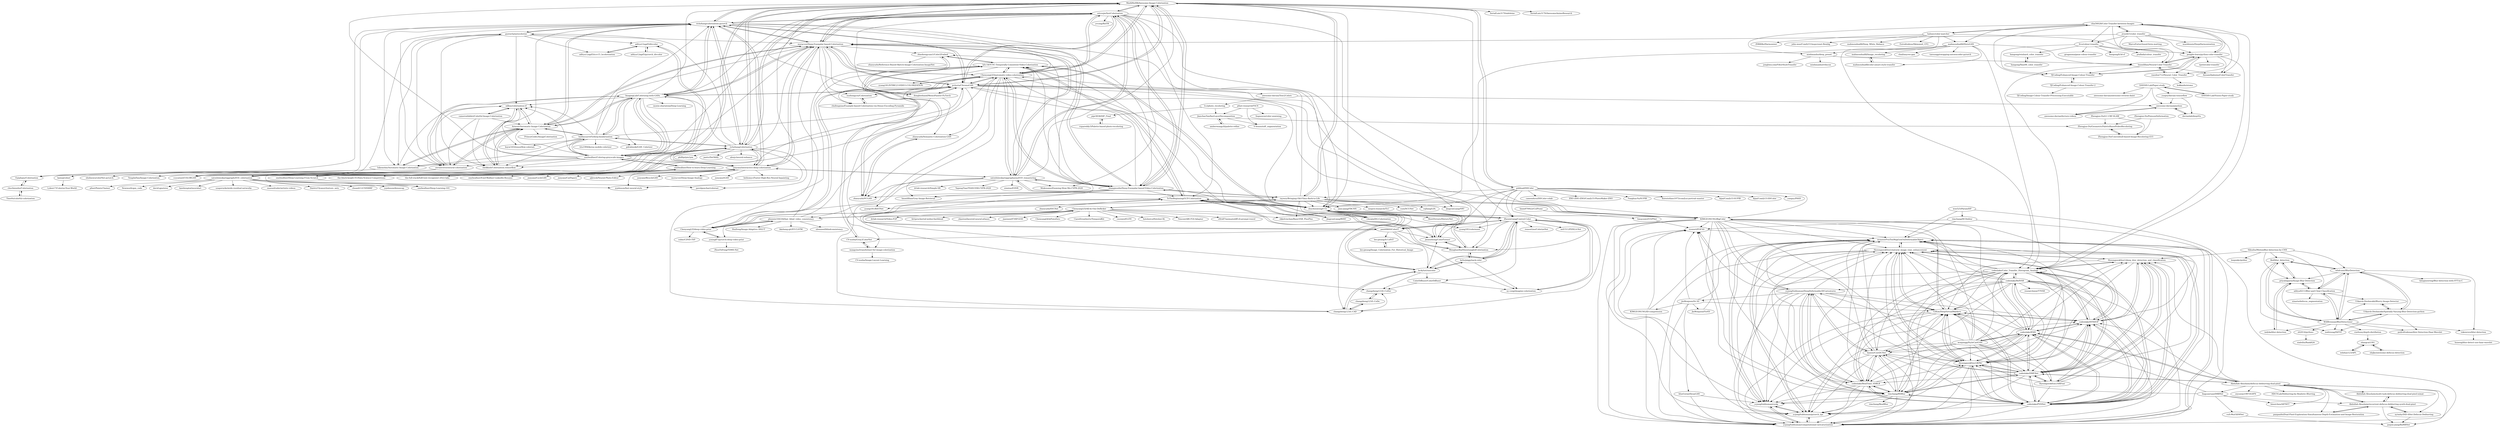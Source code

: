 digraph G {
"MarkMoHR/Awesome-Image-Colorization" -> "ericsujw/InstColorization"
"MarkMoHR/Awesome-Image-Colorization" -> "richzhang/colorization-pytorch"
"MarkMoHR/Awesome-Image-Colorization" -> "msracver/Deep-Exemplar-based-Colorization"
"MarkMoHR/Awesome-Image-Colorization" -> "ChenyangLEI/automatic-video-colorization"
"MarkMoHR/Awesome-Image-Colorization" -> "SerialLain3170/adeleine" ["e"=1]
"MarkMoHR/Awesome-Image-Colorization" -> "pvitoria/ChromaGAN"
"MarkMoHR/Awesome-Image-Colorization" -> "zhangmozhe/Deep-Exemplar-based-Video-Colorization"
"MarkMoHR/Awesome-Image-Colorization" -> "raywzy/Bringing-Old-Films-Back-to-Life"
"MarkMoHR/Awesome-Image-Colorization" -> "junyanz/interactive-deep-colorization"
"MarkMoHR/Awesome-Image-Colorization" -> "dongheehand/MemoPainter-PyTorch"
"MarkMoHR/Awesome-Image-Colorization" -> "shuchenweng/CT2"
"MarkMoHR/Awesome-Image-Colorization" -> "richzhang/colorization"
"MarkMoHR/Awesome-Image-Colorization" -> "ZhexinLiang/Control-Color"
"MarkMoHR/Awesome-Image-Colorization" -> "SerialLain3170/AwesomeAnimeResearch" ["e"=1]
"MarkMoHR/Awesome-Image-Colorization" -> "piddnad/DDColor"
"emilwallner/Coloring-greyscale-images" -> "baldassarreFe/deep-koalarization"
"emilwallner/Coloring-greyscale-images" -> "richzhang/colorization"
"emilwallner/Coloring-greyscale-images" -> "ImagingLab/Colorizing-with-GANs"
"emilwallner/Coloring-greyscale-images" -> "MarkMoHR/Awesome-Image-Colorization"
"emilwallner/Coloring-greyscale-images" -> "Armour/Automatic-Image-Colorization"
"emilwallner/Coloring-greyscale-images" -> "shekkizh/Colorization.tensorflow"
"emilwallner/Coloring-greyscale-images" -> "junyanz/interactive-deep-colorization"
"emilwallner/Coloring-greyscale-images" -> "msracver/Deep-Exemplar-based-Colorization"
"emilwallner/Coloring-greyscale-images" -> "emilwallner/How-to-learn-Deep-Learning"
"emilwallner/Coloring-greyscale-images" -> "richzhang/colorization-pytorch"
"emilwallner/Coloring-greyscale-images" -> "ericsujw/InstColorization"
"emilwallner/Coloring-greyscale-images" -> "pvitoria/ChromaGAN"
"emilwallner/Coloring-greyscale-images" -> "lukemelas/Automatic-Image-Colorization"
"emilwallner/Coloring-greyscale-images" -> "zeruniverse/neural-colorization"
"emilwallner/Coloring-greyscale-images" -> "nilboy/colorization-tf"
"fled/blur_detection" -> "whdcumt/BlurDetection"
"fled/blur_detection" -> "isalirezag/HiFST"
"fled/blur_detection" -> "priyabagaria/Image-Blur-Detection"
"fled/blur_detection" -> "WillBrennan/BlurDetection2"
"awesome-davian/Text2Colors" -> "b-z/photo_recoloring"
"awesome-davian/Text2Colors" -> "awesome-davian/pixelsne"
"kainoj/colnet" -> "Lyken17/Colorize-Your-World"
"phoenix104104/fast_blind_video_consistency" -> "ChenyangLEI/deep-video-prior"
"phoenix104104/fast_blind_video_consistency" -> "yzxing87/pytorch-deep-video-prior"
"phoenix104104/fast_blind_video_consistency" -> "ChenyangLEI/All-In-One-Deflicker"
"phoenix104104/fast_blind_video_consistency" -> "ChenyangLEI/automatic-video-colorization"
"phoenix104104/fast_blind_video_consistency" -> "hkzhang-git/ST-CLSTM" ["e"=1]
"phoenix104104/fast_blind_video_consistency" -> "nbonneel/blindconsistency"
"phoenix104104/fast_blind_video_consistency" -> "HuiZeng/Image-Adaptive-3DLUT" ["e"=1]
"phoenix104104/fast_blind_video_consistency" -> "msracver/Deep-Exemplar-based-Colorization"
"lukemelas/Automatic-Image-Colorization" -> "Armour/Automatic-Image-Colorization"
"lukemelas/Automatic-Image-Colorization" -> "kainoj/colnet"
"lukemelas/Automatic-Image-Colorization" -> "shufanwu/colorNet-pytorch"
"lukemelas/Automatic-Image-Colorization" -> "nilboy/colorization-tf"
"ChenyangLEI/automatic-video-colorization" -> "lyh-18/TCVC-Temporally-Consistent-Video-Colorization"
"ChenyangLEI/automatic-video-colorization" -> "zhaoyuzhi/VCGAN"
"ChenyangLEI/automatic-video-colorization" -> "zhangmozhe/Deep-Exemplar-based-Video-Colorization"
"ChenyangLEI/automatic-video-colorization" -> "ChenyangLEI/deep-video-prior"
"ChenyangLEI/automatic-video-colorization" -> "satoshiiizuka/siggraphasia2019_remastering"
"ChenyangLEI/automatic-video-colorization" -> "msracver/Deep-Exemplar-based-Colorization"
"ChenyangLEI/automatic-video-colorization" -> "shuchenweng/CT2"
"ChenyangLEI/automatic-video-colorization" -> "chufengxiao/Example-based-Colorization-via-Dense-Encoding-Pyramids"
"ChenyangLEI/automatic-video-colorization" -> "hmmlillian/Gray-Image-Retrieval"
"ChenyangLEI/automatic-video-colorization" -> "MarkMoHR/Awesome-Image-Colorization"
"ChenyangLEI/automatic-video-colorization" -> "ToTheBeginning/GCP-Colorization"
"ChenyangLEI/automatic-video-colorization" -> "ericsujw/InstColorization"
"ChenyangLEI/automatic-video-colorization" -> "yyang181/NTIRE23-VIDEO-COLORIZATION" ["e"=1]
"ChenyangLEI/automatic-video-colorization" -> "pvitoria/ChromaGAN"
"ChenyangLEI/automatic-video-colorization" -> "yyang181/BiSTNet" ["e"=1]
"Sibozhu/MotionBlur-detection-by-CNN" -> "fled/blur_detection"
"Sibozhu/MotionBlur-detection-by-CNN" -> "aditya9211/Blur-and-Clear-Classification"
"Sibozhu/MotionBlur-detection-by-CNN" -> "HyeongseokSon1/deep_blur_detection_and_classification"
"Sibozhu/MotionBlur-detection-by-CNN" -> "whdcumt/BlurDetection"
"Sibozhu/MotionBlur-detection-by-CNN" -> "lospooky/pyblur"
"Sibozhu/MotionBlur-detection-by-CNN" -> "priyabagaria/Image-Blur-Detection"
"ImagingLab/Colorizing-with-GANs" -> "zeruniverse/neural-colorization"
"ImagingLab/Colorizing-with-GANs" -> "Armour/Automatic-Image-Colorization"
"ImagingLab/Colorizing-with-GANs" -> "baldassarreFe/deep-koalarization"
"ImagingLab/Colorizing-with-GANs" -> "msracver/Deep-Exemplar-based-Colorization"
"ImagingLab/Colorizing-with-GANs" -> "pvitoria/ChromaGAN"
"ImagingLab/Colorizing-with-GANs" -> "pdrabinski/GAN_Colorizer"
"ImagingLab/Colorizing-with-GANs" -> "richzhang/colorization-pytorch"
"ImagingLab/Colorizing-with-GANs" -> "shekkizh/Colorization.tensorflow"
"ImagingLab/Colorizing-with-GANs" -> "nilboy/colorization-tf"
"ImagingLab/Colorizing-with-GANs" -> "TengdaHan/Image-Colorization"
"ImagingLab/Colorizing-with-GANs" -> "ccyyatnet/COLORGAN"
"ImagingLab/Colorizing-with-GANs" -> "ericsujw/InstColorization"
"ImagingLab/Colorizing-with-GANs" -> "emilwallner/Coloring-greyscale-images"
"ImagingLab/Colorizing-with-GANs" -> "moein-shariatnia/Deep-Learning"
"ImagingLab/Colorizing-with-GANs" -> "MarkMoHR/Awesome-Image-Colorization"
"richzhang/colorization-pytorch" -> "msracver/Deep-Exemplar-based-Colorization"
"richzhang/colorization-pytorch" -> "junyanz/interactive-deep-colorization"
"richzhang/colorization-pytorch" -> "MarkMoHR/Awesome-Image-Colorization"
"richzhang/colorization-pytorch" -> "ericsujw/InstColorization"
"richzhang/colorization-pytorch" -> "pvitoria/ChromaGAN"
"richzhang/colorization-pytorch" -> "Armour/Automatic-Image-Colorization"
"richzhang/colorization-pytorch" -> "ChenyangLEI/automatic-video-colorization"
"richzhang/colorization-pytorch" -> "richzhang/colorization"
"richzhang/colorization-pytorch" -> "gustavla/autocolorize"
"richzhang/colorization-pytorch" -> "ImagingLab/Colorizing-with-GANs"
"richzhang/colorization-pytorch" -> "shuchenweng/CT2"
"richzhang/colorization-pytorch" -> "lukemelas/Automatic-Image-Colorization"
"richzhang/colorization-pytorch" -> "Epiphqny/Colorization"
"richzhang/colorization-pytorch" -> "zhangmozhe/Deep-Exemplar-based-Video-Colorization"
"richzhang/colorization-pytorch" -> "zeruniverse/neural-colorization"
"chia56028/Color-Transfer-between-Images" -> "pengbo-learn/python-color-transfer"
"chia56028/Color-Transfer-between-Images" -> "codeslake/Color_Transfer_Histogram_Analogy"
"chia56028/Color-Transfer-between-Images" -> "jrosebr1/color_transfer"
"chia56028/Color-Transfer-between-Images" -> "hmmlillian/Neural-Color-Transfer"
"chia56028/Color-Transfer-between-Images" -> "TJCoding/Enhanced-Image-Colour-Transfer"
"chia56028/Color-Transfer-between-Images" -> "AissamDjahnine/ColorTransfer"
"chia56028/Color-Transfer-between-Images" -> "frcs/colour-transfer"
"chia56028/Color-Transfer-between-Images" -> "mahmoudnafifi/HistoGAN"
"chia56028/Color-Transfer-between-Images" -> "minhmanho/deep_preset"
"chia56028/Color-Transfer-between-Images" -> "hahnec/color-matcher"
"emilwallner/Deep-Learning-From-Scratch" -> "emilwallner/Deep-Learning-101"
"emilwallner/Deep-Learning-From-Scratch" -> "emilwallner/How-to-learn-Deep-Learning"
"msracver/Deep-Exemplar-based-Colorization" -> "zhangmozhe/Deep-Exemplar-based-Video-Colorization"
"msracver/Deep-Exemplar-based-Colorization" -> "richzhang/colorization-pytorch"
"msracver/Deep-Exemplar-based-Colorization" -> "ericsujw/InstColorization"
"msracver/Deep-Exemplar-based-Colorization" -> "pvitoria/ChromaGAN"
"msracver/Deep-Exemplar-based-Colorization" -> "ChenyangLEI/automatic-video-colorization"
"msracver/Deep-Exemplar-based-Colorization" -> "MarkMoHR/Awesome-Image-Colorization"
"msracver/Deep-Exemplar-based-Colorization" -> "hmmlillian/Gray-Image-Retrieval"
"msracver/Deep-Exemplar-based-Colorization" -> "chufengxiao/Example-based-Colorization-via-Dense-Encoding-Pyramids"
"msracver/Deep-Exemplar-based-Colorization" -> "Armour/Automatic-Image-Colorization"
"msracver/Deep-Exemplar-based-Colorization" -> "ImagingLab/Colorizing-with-GANs"
"msracver/Deep-Exemplar-based-Colorization" -> "satoshiiizuka/siggraphasia2019_remastering"
"msracver/Deep-Exemplar-based-Colorization" -> "xuzhongyou/Colorization"
"msracver/Deep-Exemplar-based-Colorization" -> "pmh9960/iColoriT"
"msracver/Deep-Exemplar-based-Colorization" -> "zhaohengyuan1/Color2Embed"
"msracver/Deep-Exemplar-based-Colorization" -> "junyanz/interactive-deep-colorization"
"hmmlillian/Neural-Color-Transfer" -> "rassilon712/Neural_Color_Transfer"
"hmmlillian/Neural-Color-Transfer" -> "pengbo-learn/python-color-transfer"
"hmmlillian/Neural-Color-Transfer" -> "TJCoding/Enhanced-Image-Colour-Transfer"
"hmmlillian/Neural-Color-Transfer" -> "codeslake/Color_Transfer_Histogram_Analogy"
"hmmlillian/Neural-Color-Transfer" -> "AissamDjahnine/ColorTransfer"
"DAVIAN-Lab/Vision-Paper-study" -> "DAVIAN-Lab/Paper-study"
"indyka/blur-detection" -> "priyabagaria/Image-Blur-Detection"
"priyabagaria/Image-Blur-Detection" -> "indyka/blur-detection"
"priyabagaria/Image-Blur-Detection" -> "aditya9211/Blur-and-Clear-Classification"
"priyabagaria/Image-Blur-Detection" -> "fled/blur_detection"
"HyeongseokSon1/deep_blur_detection_and_classification" -> "HyeongseokSon1/natural_image_tone_enhancement"
"HyeongseokSon1/deep_blur_detection_and_classification" -> "T2Kim/DeepVirtualMarkers"
"HyeongseokSon1/deep_blur_detection_and_classification" -> "codeslake/SYNDOF"
"HyeongseokSon1/deep_blur_detection_and_classification" -> "HyeongseokSon1/KPAC"
"HyeongseokSon1/deep_blur_detection_and_classification" -> "codeslake/DMENet"
"HyeongseokSon1/deep_blur_detection_and_classification" -> "HyeongseokSon1/SRFeat"
"HyeongseokSon1/deep_blur_detection_and_classification" -> "codeslake/PVDNet"
"HyeongseokSon1/deep_blur_detection_and_classification" -> "codeslake/Color_Transfer_Histogram_Analogy"
"codeslake/DMENet" -> "codeslake/SYNDOF"
"codeslake/DMENet" -> "HyeongseokSon1/natural_image_tone_enhancement"
"codeslake/DMENet" -> "codeslake/PVDNet"
"codeslake/DMENet" -> "HyeongseokSon1/KPAC"
"codeslake/DMENet" -> "codeslake/Color_Transfer_Histogram_Analogy"
"codeslake/DMENet" -> "codeslake/IFAN"
"codeslake/DMENet" -> "T2Kim/DeepVirtualMarkers"
"codeslake/DMENet" -> "HyeongseokSon1/deep_blur_detection_and_classification"
"codeslake/DMENet" -> "ycjungSubhuman/pytorch_tps"
"codeslake/DMENet" -> "rimchang/RSBlur"
"codeslake/DMENet" -> "monsterPro/TexMapGenOnDeformableObject"
"codeslake/DMENet" -> "HyeongseokSon1/SRFeat"
"codeslake/DMENet" -> "Abdullah-Abuolaim/defocus-deblurring-dual-pixel"
"codeslake/DMENet" -> "codeslake/RealTime_VDBLR"
"codeslake/DMENet" -> "kamse/CostDCNet"
"dongheehand/MemoPainter-PyTorch" -> "ccyyatnet/COLORGAN"
"dongheehand/MemoPainter-PyTorch" -> "zhaoyuzhi/Semantic-Colorization-GAN"
"dongheehand/MemoPainter-PyTorch" -> "pvitoria/ChromaGAN"
"rassilon712/Neural_Color_Transfer" -> "hmmlillian/Neural-Color-Transfer"
"rassilon712/Neural_Color_Transfer" -> "hokkaido/otomo"
"zli2014/python--" -> "xialeiliu/RankIQA" ["e"=1]
"mahmoudnafifi/Image_recoloring" -> "mahmoudnafifi/color-aware-style-transfer"
"JianchaoTan/fastLayerDecomposition" -> "amberwangyili/palette-refine"
"JianchaoTan/fastLayerDecomposition" -> "V-Sense/soft_segmentation"
"JianchaoTan/fastLayerDecomposition" -> "Zhengjun-Du/GeometricPaletteBasedVideoRecoloring"
"codeslake/SYNDOF" -> "codeslake/DMENet"
"codeslake/SYNDOF" -> "HyeongseokSon1/natural_image_tone_enhancement"
"codeslake/SYNDOF" -> "HyeongseokSon1/KPAC"
"codeslake/SYNDOF" -> "T2Kim/DeepVirtualMarkers"
"codeslake/SYNDOF" -> "codeslake/PVDNet"
"codeslake/SYNDOF" -> "codeslake/Color_Transfer_Histogram_Analogy"
"codeslake/SYNDOF" -> "HyeongseokSon1/deep_blur_detection_and_classification"
"codeslake/SYNDOF" -> "monsterPro/TexMapGenOnDeformableObject"
"codeslake/SYNDOF" -> "codeslake/IFAN"
"codeslake/SYNDOF" -> "ycjungSubhuman/computational-caricaturization"
"tokenrove/blur-detection" -> "huneng/blur-detect-use-haar-wavelet"
"awesome-davian/lecture-videos" -> "awesome-davian/pixelsne"
"HyeongseokSon1/SRFeat" -> "HyeongseokSon1/natural_image_tone_enhancement"
"HyeongseokSon1/SRFeat" -> "T2Kim/DeepVirtualMarkers"
"HyeongseokSon1/SRFeat" -> "HyeongseokSon1/KPAC"
"HyeongseokSon1/SRFeat" -> "HyeongseokSon1/deep_blur_detection_and_classification"
"HyeongseokSon1/SRFeat" -> "codeslake/SYNDOF"
"HyeongseokSon1/SRFeat" -> "codeslake/DMENet"
"HyeongseokSon1/SRFeat" -> "codeslake/PVDNet"
"chuchienshu/Colorization" -> "Epiphqny/Colorization"
"chuchienshu/Colorization" -> "Time0o/colorful-colorization"
"Epiphqny/Colorization" -> "chuchienshu/Colorization"
"Time0o/colorful-colorization" -> "chuchienshu/Colorization"
"chufengxiao/Example-based-Colorization-via-Dense-Encoding-Pyramids" -> "xuzhongyou/Colorization"
"Zhengjun-Du/PoissonDeformation" -> "Zhengjun-Du/Convexhull-based-Image-Recoloring-GUI"
"Zhengjun-Du/PoissonDeformation" -> "Zhengjun-Du/GeometricPaletteBasedVideoRecoloring"
"hahnec/color-matcher" -> "chia56028/Color-Transfer-between-Images"
"hahnec/color-matcher" -> "mahmoudnafifi/HistoGAN"
"hahnec/color-matcher" -> "pengbo-learn/python-color-transfer"
"hahnec/color-matcher" -> "mahmoudnafifi/Deep_White_Balance" ["e"=1]
"hahnec/color-matcher" -> "Extraltodeus/Skimmed_CFG" ["e"=1]
"hahnec/color-matcher" -> "ZHKKKe/Harmonizer" ["e"=1]
"hahnec/color-matcher" -> "codeslake/Color_Transfer_Histogram_Analogy"
"hahnec/color-matcher" -> "john-mnz/ComfyUI-Inspyrenet-Rembg" ["e"=1]
"minhmanho/deep_preset" -> "hmmlillian/Neural-Color-Transfer"
"minhmanho/deep_preset" -> "minhmanho/rrdncnn" ["e"=1]
"minhmanho/deep_preset" -> "jonghwa-yim/FilterStyleTransfer"
"codeslake/Color_Transfer_Histogram_Analogy" -> "codeslake/SYNDOF"
"codeslake/Color_Transfer_Histogram_Analogy" -> "codeslake/PVDNet"
"codeslake/Color_Transfer_Histogram_Analogy" -> "codeslake/DMENet"
"codeslake/Color_Transfer_Histogram_Analogy" -> "HyeongseokSon1/natural_image_tone_enhancement"
"codeslake/Color_Transfer_Histogram_Analogy" -> "T2Kim/DeepVirtualMarkers"
"codeslake/Color_Transfer_Histogram_Analogy" -> "HyeongseokSon1/KPAC"
"codeslake/Color_Transfer_Histogram_Analogy" -> "codeslake/IFAN"
"codeslake/Color_Transfer_Histogram_Analogy" -> "ycjungSubhuman/pytorch_tps"
"codeslake/Color_Transfer_Histogram_Analogy" -> "HyeongseokSon1/deep_blur_detection_and_classification"
"codeslake/Color_Transfer_Histogram_Analogy" -> "codeslake/RealTime_VDBLR"
"codeslake/Color_Transfer_Histogram_Analogy" -> "kamse/CostDCNet"
"codeslake/Color_Transfer_Histogram_Analogy" -> "monsterPro/TexMapGenOnDeformableObject"
"codeslake/Color_Transfer_Histogram_Analogy" -> "ycjungSubhuman/cyobj"
"codeslake/Color_Transfer_Histogram_Analogy" -> "rimchang/RSBlur"
"codeslake/Color_Transfer_Histogram_Analogy" -> "codeslake/RefVSR"
"pvitoria/ChromaGAN" -> "zhaoyuzhi/Semantic-Colorization-GAN"
"pvitoria/ChromaGAN" -> "dongheehand/MemoPainter-PyTorch"
"pvitoria/ChromaGAN" -> "msracver/Deep-Exemplar-based-Colorization"
"pvitoria/ChromaGAN" -> "ericsujw/InstColorization"
"pvitoria/ChromaGAN" -> "richzhang/colorization-pytorch"
"pvitoria/ChromaGAN" -> "ChenyangLEI/automatic-video-colorization"
"pvitoria/ChromaGAN" -> "MarkMoHR/Awesome-Image-Colorization"
"pvitoria/ChromaGAN" -> "shuchenweng/CT2"
"pvitoria/ChromaGAN" -> "KIMGEONUNG/BigColor"
"pvitoria/ChromaGAN" -> "awesome-davian/Text2Colors"
"pvitoria/ChromaGAN" -> "ccyyatnet/COLORGAN"
"pvitoria/ChromaGAN" -> "ImagingLab/Colorizing-with-GANs"
"pvitoria/ChromaGAN" -> "jixiaozhong/ColorFormer"
"pvitoria/ChromaGAN" -> "MenghanXia/DisentangledColorization"
"pvitoria/ChromaGAN" -> "xuzhongyou/Colorization"
"ericsujw/InstColorization" -> "MarkMoHR/Awesome-Image-Colorization"
"ericsujw/InstColorization" -> "richzhang/colorization-pytorch"
"ericsujw/InstColorization" -> "msracver/Deep-Exemplar-based-Colorization"
"ericsujw/InstColorization" -> "pvitoria/ChromaGAN"
"ericsujw/InstColorization" -> "ChenyangLEI/automatic-video-colorization"
"ericsujw/InstColorization" -> "zhangmozhe/Deep-Exemplar-based-Video-Colorization"
"ericsujw/InstColorization" -> "satoshiiizuka/siggraphasia2019_remastering"
"ericsujw/InstColorization" -> "JingyunLiang/VRT" ["e"=1]
"ericsujw/InstColorization" -> "shuchenweng/CT2"
"ericsujw/InstColorization" -> "dongheehand/MemoPainter-PyTorch"
"ericsujw/InstColorization" -> "yrcong/RelTR" ["e"=1]
"ericsujw/InstColorization" -> "ToTheBeginning/GCP-Colorization"
"ericsujw/InstColorization" -> "richzhang/colorization"
"ericsujw/InstColorization" -> "KIMGEONUNG/BigColor"
"ericsujw/InstColorization" -> "Mukosame/Zooming-Slow-Mo-CVPR-2020" ["e"=1]
"satoshiiizuka/siggraphasia2019_remastering" -> "ChenyangLEI/automatic-video-colorization"
"satoshiiizuka/siggraphasia2019_remastering" -> "zhangmozhe/Deep-Exemplar-based-Video-Colorization"
"satoshiiizuka/siggraphasia2019_remastering" -> "raywzy/Bringing-Old-Films-Back-to-Life"
"satoshiiizuka/siggraphasia2019_remastering" -> "ericsujw/InstColorization"
"satoshiiizuka/siggraphasia2019_remastering" -> "msracver/Deep-Exemplar-based-Colorization"
"satoshiiizuka/siggraphasia2019_remastering" -> "ChenyangLEI/deep-video-prior"
"satoshiiizuka/siggraphasia2019_remastering" -> "lyh-18/TCVC-Temporally-Consistent-Video-Colorization"
"satoshiiizuka/siggraphasia2019_remastering" -> "zhaoyuzhi/VCGAN"
"satoshiiizuka/siggraphasia2019_remastering" -> "YapengTian/TDAN-VSR-CVPR-2020" ["e"=1]
"satoshiiizuka/siggraphasia2019_remastering" -> "MarkMoHR/Awesome-Image-Colorization"
"satoshiiizuka/siggraphasia2019_remastering" -> "xinntao/EDVR" ["e"=1]
"satoshiiizuka/siggraphasia2019_remastering" -> "junyanz/interactive-deep-colorization"
"satoshiiizuka/siggraphasia2019_remastering" -> "dvlab-research/Simple-SR" ["e"=1]
"satoshiiizuka/siggraphasia2019_remastering" -> "Mukosame/Zooming-Slow-Mo-CVPR-2020" ["e"=1]
"satoshiiizuka/siggraphasia2019_remastering" -> "phoenix104104/fast_blind_video_consistency"
"mahmoudnafifi/HistoGAN" -> "mahmoudnafifi/Image_recoloring"
"mahmoudnafifi/HistoGAN" -> "hmmlillian/Neural-Color-Transfer"
"mahmoudnafifi/HistoGAN" -> "shuchenweng/CT2"
"mahmoudnafifi/HistoGAN" -> "codeslake/Color_Transfer_Histogram_Analogy"
"mahmoudnafifi/HistoGAN" -> "minhmanho/deep_preset"
"mahmoudnafifi/HistoGAN" -> "chail/anyres-gan" ["e"=1]
"mahmoudnafifi/HistoGAN" -> "taesungp/swapping-autoencoder-pytorch" ["e"=1]
"mahmoudnafifi/HistoGAN" -> "mahmoudnafifi/color-aware-style-transfer"
"elejke/awesome-defocus-detection" -> "shangcai1/SG"
"vinthony/depth-distillation" -> "shangcai1/SG"
"ChenyangLEI/deep-video-prior" -> "yzxing87/pytorch-deep-video-prior"
"ChenyangLEI/deep-video-prior" -> "phoenix104104/fast_blind_video_consistency"
"ChenyangLEI/deep-video-prior" -> "ChenyangLEI/automatic-video-colorization"
"ChenyangLEI/deep-video-prior" -> "ChenyangLEI/All-In-One-Deflicker"
"ChenyangLEI/deep-video-prior" -> "lyh-18/TCVC-Temporally-Consistent-Video-Colorization"
"ChenyangLEI/deep-video-prior" -> "csbhr/CDVD-TSP" ["e"=1]
"jrosebr1/color_transfer" -> "chia56028/Color-Transfer-between-Images"
"jrosebr1/color_transfer" -> "frcs/colour-transfer"
"jrosebr1/color_transfer" -> "rassilon712/Neural_Color_Transfer"
"jrosebr1/color_transfer" -> "pengbo-learn/python-color-transfer"
"jrosebr1/color_transfer" -> "wasidennis/DeepHarmonization" ["e"=1]
"jrosebr1/color_transfer" -> "msracver/Deep-Exemplar-based-Colorization"
"jrosebr1/color_transfer" -> "hmmlillian/Neural-Color-Transfer"
"jrosebr1/color_transfer" -> "MarcoForte/closed-form-matting" ["e"=1]
"pipi3838/DIP_Final" -> "rupareddy5/Palette-based-photo-recoloring"
"pfnet-research/FSCS" -> "liuguoyou/color-unmixing"
"pfnet-research/FSCS" -> "JianchaoTan/fastLayerDecomposition"
"pfnet-research/FSCS" -> "V-Sense/soft_segmentation"
"Abdullah-Abuolaim/defocus-deblurring-dual-pixel" -> "Abdullah-Abuolaim/recurrent-defocus-deblurring-synth-dual-pixel"
"Abdullah-Abuolaim/defocus-deblurring-dual-pixel" -> "codeslake/IFAN"
"Abdullah-Abuolaim/defocus-deblurring-dual-pixel" -> "codeslake/DMENet"
"Abdullah-Abuolaim/defocus-deblurring-dual-pixel" -> "xytmhy/DID-ANet-Defocus-Deblurring"
"Abdullah-Abuolaim/defocus-deblurring-dual-pixel" -> "junjun-jiang/BaMBNet"
"Abdullah-Abuolaim/defocus-deblurring-dual-pixel" -> "codeslake/SYNDOF"
"Abdullah-Abuolaim/defocus-deblurring-dual-pixel" -> "zeyuxiao1997/EDPN"
"Abdullah-Abuolaim/defocus-deblurring-dual-pixel" -> "binorchen/AIFNET"
"Abdullah-Abuolaim/defocus-deblurring-dual-pixel" -> "panpanfei/Dual-Pixel-Exploration-Simultaneous-Depth-Estimation-and-Image-Restoration"
"Abdullah-Abuolaim/defocus-deblurring-dual-pixel" -> "HyeongseokSon1/deep_blur_detection_and_classification"
"Abdullah-Abuolaim/defocus-deblurring-dual-pixel" -> "HDCVLab/Deblurring-by-Realistic-Blurring" ["e"=1]
"Abdullah-Abuolaim/defocus-deblurring-dual-pixel" -> "lingyanruan/DRBNet"
"Abdullah-Abuolaim/defocus-deblurring-dual-pixel" -> "Abdullah-Abuolaim/multi-task-defocus-deblurring-dual-pixel-nimat"
"xytmhy/DID-ANet-Defocus-Deblurring" -> "Abdullah-Abuolaim/recurrent-defocus-deblurring-synth-dual-pixel"
"xytmhy/DID-ANet-Defocus-Deblurring" -> "junjun-jiang/BaMBNet"
"zhaoyuzhi/VCGAN" -> "zhaoyuzhi/Semantic-Colorization-GAN"
"zhaoyuzhi/VCGAN" -> "lyh-18/TCVC-Temporally-Consistent-Video-Colorization"
"pengbo-learn/python-color-transfer" -> "TJCoding/Enhanced-Image-Colour-Transfer"
"pengbo-learn/python-color-transfer" -> "hmmlillian/Neural-Color-Transfer"
"pengbo-learn/python-color-transfer" -> "chia56028/Color-Transfer-between-Images"
"pengbo-learn/python-color-transfer" -> "AissamDjahnine/ColorTransfer"
"pengbo-learn/python-color-transfer" -> "codeslake/Color_Transfer_Histogram_Analogy"
"pengbo-learn/python-color-transfer" -> "rassilon712/Neural_Color_Transfer"
"pengbo-learn/python-color-transfer" -> "rpetit/color-transfer"
"xuzhongyou/Colorization" -> "chufengxiao/Example-based-Colorization-via-Dense-Encoding-Pyramids"
"CV-xueba/Gray2ColorNet" -> "wangyins/transformer-for-image-colorization"
"CV-xueba/Gray2ColorNet" -> "zhaohengyuan1/Color2Embed"
"TJCoding/Enhanced-Image-Colour-Transfer" -> "TJCoding/Enhanced-Image-Colour-Transfer-2"
"TJCoding/Enhanced-Image-Colour-Transfer" -> "pengbo-learn/python-color-transfer"
"amberwangyili/palette-refine" -> "JianchaoTan/fastLayerDecomposition"
"monsterPro/TexMapGenOnDeformableObject" -> "ycjungSubhuman/computational-caricaturization"
"monsterPro/TexMapGenOnDeformableObject" -> "ycjungSubhuman/cyobj"
"monsterPro/TexMapGenOnDeformableObject" -> "ycjungSubhuman/pytorch_tps"
"monsterPro/TexMapGenOnDeformableObject" -> "HyeongseokSon1/natural_image_tone_enhancement"
"HyeongseokSon1/natural_image_tone_enhancement" -> "T2Kim/DeepVirtualMarkers"
"HyeongseokSon1/natural_image_tone_enhancement" -> "HyeongseokSon1/KPAC"
"HyeongseokSon1/natural_image_tone_enhancement" -> "ycjungSubhuman/computational-caricaturization"
"HyeongseokSon1/natural_image_tone_enhancement" -> "monsterPro/TexMapGenOnDeformableObject"
"HyeongseokSon1/natural_image_tone_enhancement" -> "codeslake/SYNDOF"
"HyeongseokSon1/natural_image_tone_enhancement" -> "ycjungSubhuman/cyobj"
"HyeongseokSon1/natural_image_tone_enhancement" -> "ycjungSubhuman/pytorch_tps"
"HyeongseokSon1/natural_image_tone_enhancement" -> "codeslake/PVDNet"
"HyeongseokSon1/natural_image_tone_enhancement" -> "HyeongseokSon1/deep_blur_detection_and_classification"
"wonjongg/StyleCariGAN" -> "HyeongseokSon1/natural_image_tone_enhancement"
"wonjongg/StyleCariGAN" -> "HyeongseokSon1/KPAC"
"wonjongg/StyleCariGAN" -> "T2Kim/DeepVirtualMarkers"
"wonjongg/StyleCariGAN" -> "codeslake/SYNDOF"
"wonjongg/StyleCariGAN" -> "codeslake/PVDNet"
"wonjongg/StyleCariGAN" -> "codeslake/DMENet"
"wonjongg/StyleCariGAN" -> "codeslake/Color_Transfer_Histogram_Analogy"
"wonjongg/StyleCariGAN" -> "codeslake/IFAN"
"wonjongg/StyleCariGAN" -> "ycjungSubhuman/DeepDeformable3DCaricatures"
"wonjongg/StyleCariGAN" -> "HyeongseokSon1/SRFeat"
"wonjongg/StyleCariGAN" -> "HyeongseokSon1/deep_blur_detection_and_classification"
"wonjongg/StyleCariGAN" -> "ycjungSubhuman/pytorch_tps"
"wonjongg/StyleCariGAN" -> "codeslake/RealTime_VDBLR"
"wonjongg/StyleCariGAN" -> "kamse/CostDCNet"
"wonjongg/StyleCariGAN" -> "KIMGEONUNG/BigColor"
"Utkarsh-Deshmukh/Spatially-Varying-Blur-Detection-python" -> "Utkarsh-Deshmukh/Blurry-Image-Detector"
"Utkarsh-Deshmukh/Spatially-Varying-Blur-Detection-python" -> "whdcumt/BlurDetection"
"Utkarsh-Deshmukh/Spatially-Varying-Blur-Detection-python" -> "pedrofrodenas/blur-Detection-Haar-Wavelet"
"Utkarsh-Deshmukh/Spatially-Varying-Blur-Detection-python" -> "isalirezag/HiFST"
"Utkarsh-Deshmukh/Spatially-Varying-Blur-Detection-python" -> "WillBrennan/BlurDetection2"
"codeslake/PVDNet" -> "HyeongseokSon1/KPAC"
"codeslake/PVDNet" -> "HyeongseokSon1/natural_image_tone_enhancement"
"codeslake/PVDNet" -> "T2Kim/DeepVirtualMarkers"
"codeslake/PVDNet" -> "codeslake/SYNDOF"
"codeslake/PVDNet" -> "codeslake/IFAN"
"codeslake/PVDNet" -> "codeslake/DMENet"
"codeslake/PVDNet" -> "codeslake/Color_Transfer_Histogram_Analogy"
"codeslake/PVDNet" -> "codeslake/RealTime_VDBLR"
"codeslake/PVDNet" -> "HyeongseokSon1/deep_blur_detection_and_classification"
"codeslake/PVDNet" -> "rimchang/RSBlur"
"codeslake/PVDNet" -> "codeslake/RefVSR"
"codeslake/PVDNet" -> "monsterPro/TexMapGenOnDeformableObject"
"codeslake/PVDNet" -> "ycjungSubhuman/pytorch_tps"
"codeslake/PVDNet" -> "kamse/CostDCNet"
"codeslake/PVDNet" -> "ycjungSubhuman/computational-caricaturization"
"codeslake/IFAN" -> "codeslake/PVDNet"
"codeslake/IFAN" -> "HyeongseokSon1/KPAC"
"codeslake/IFAN" -> "codeslake/DMENet"
"codeslake/IFAN" -> "codeslake/SYNDOF"
"codeslake/IFAN" -> "codeslake/Color_Transfer_Histogram_Analogy"
"codeslake/IFAN" -> "T2Kim/DeepVirtualMarkers"
"codeslake/IFAN" -> "HyeongseokSon1/natural_image_tone_enhancement"
"codeslake/IFAN" -> "Abdullah-Abuolaim/defocus-deblurring-dual-pixel"
"codeslake/IFAN" -> "codeslake/RealTime_VDBLR"
"codeslake/IFAN" -> "codeslake/RefVSR"
"codeslake/IFAN" -> "rimchang/RSBlur"
"codeslake/IFAN" -> "HyeongseokSon1/deep_blur_detection_and_classification"
"codeslake/IFAN" -> "kamse/CostDCNet"
"codeslake/IFAN" -> "KIMGEONUNG/BigColor"
"codeslake/IFAN" -> "wonjongg/StyleCariGAN"
"yzxing87/pytorch-deep-video-prior" -> "ChenyangLEI/deep-video-prior"
"yzxing87/pytorch-deep-video-prior" -> "ZhouYiiFeng/TDMS-Net"
"lyh-18/TCVC-Temporally-Consistent-Video-Colorization" -> "ToTheBeginning/GCP-Colorization"
"lyh-18/TCVC-Temporally-Consistent-Video-Colorization" -> "zhaohengyuan1/Color2Embed"
"lyh-18/TCVC-Temporally-Consistent-Video-Colorization" -> "yyang181/NTIRE23-VIDEO-COLORIZATION" ["e"=1]
"lyh-18/TCVC-Temporally-Consistent-Video-Colorization" -> "shuchenweng/CT2"
"lyh-18/TCVC-Temporally-Consistent-Video-Colorization" -> "zhaoyuzhi/VCGAN"
"lyh-18/TCVC-Temporally-Consistent-Video-Colorization" -> "yyang181/colormnet" ["e"=1]
"lyh-18/TCVC-Temporally-Consistent-Video-Colorization" -> "changzheng123/L-CAD"
"lyh-18/TCVC-Temporally-Consistent-Video-Colorization" -> "ChenyangLEI/automatic-video-colorization"
"zhangmozhe/Deep-Exemplar-based-Video-Colorization" -> "ChenyangLEI/automatic-video-colorization"
"zhangmozhe/Deep-Exemplar-based-Video-Colorization" -> "msracver/Deep-Exemplar-based-Colorization"
"zhangmozhe/Deep-Exemplar-based-Video-Colorization" -> "hmmlillian/Gray-Image-Retrieval"
"zhangmozhe/Deep-Exemplar-based-Video-Colorization" -> "raywzy/Bringing-Old-Films-Back-to-Life"
"zhangmozhe/Deep-Exemplar-based-Video-Colorization" -> "satoshiiizuka/siggraphasia2019_remastering"
"zhangmozhe/Deep-Exemplar-based-Video-Colorization" -> "lyh-18/TCVC-Temporally-Consistent-Video-Colorization"
"zhangmozhe/Deep-Exemplar-based-Video-Colorization" -> "ericsujw/InstColorization"
"zhangmozhe/Deep-Exemplar-based-Video-Colorization" -> "ToTheBeginning/GCP-Colorization"
"zhangmozhe/Deep-Exemplar-based-Video-Colorization" -> "wangyins/transformer-for-image-colorization"
"zhangmozhe/Deep-Exemplar-based-Video-Colorization" -> "MarkMoHR/Awesome-Image-Colorization"
"zhangmozhe/Deep-Exemplar-based-Video-Colorization" -> "pvitoria/ChromaGAN"
"zhangmozhe/Deep-Exemplar-based-Video-Colorization" -> "shuchenweng/CT2"
"zhangmozhe/Deep-Exemplar-based-Video-Colorization" -> "zhaoyuzhi/VCGAN"
"zhangmozhe/Deep-Exemplar-based-Video-Colorization" -> "pmh9960/iColoriT"
"zhangmozhe/Deep-Exemplar-based-Video-Colorization" -> "zhaohengyuan1/Color2Embed"
"zhaoyuzhi/Semantic-Colorization-GAN" -> "zhaoyuzhi/VCGAN"
"Abdullah-Abuolaim/multi-task-defocus-deblurring-dual-pixel-nimat" -> "Abdullah-Abuolaim/recurrent-defocus-deblurring-synth-dual-pixel"
"mahmoudnafifi/color-aware-style-transfer" -> "mahmoudnafifi/Image_recoloring"
"Abdullah-Abuolaim/recurrent-defocus-deblurring-synth-dual-pixel" -> "xytmhy/DID-ANet-Defocus-Deblurring"
"Abdullah-Abuolaim/recurrent-defocus-deblurring-synth-dual-pixel" -> "panpanfei/Dual-Pixel-Exploration-Simultaneous-Depth-Estimation-and-Image-Restoration"
"Abdullah-Abuolaim/recurrent-defocus-deblurring-synth-dual-pixel" -> "Abdullah-Abuolaim/defocus-deblurring-dual-pixel"
"Abdullah-Abuolaim/recurrent-defocus-deblurring-synth-dual-pixel" -> "Abdullah-Abuolaim/multi-task-defocus-deblurring-dual-pixel-nimat"
"Abdullah-Abuolaim/recurrent-defocus-deblurring-synth-dual-pixel" -> "junjun-jiang/BaMBNet"
"panpanfei/Dual-Pixel-Exploration-Simultaneous-Depth-Estimation-and-Image-Restoration" -> "Abdullah-Abuolaim/recurrent-defocus-deblurring-synth-dual-pixel"
"zhaohengyuan1/Color2Embed" -> "CV-xueba/Gray2ColorNet"
"zhaohengyuan1/Color2Embed" -> "lyh-18/TCVC-Temporally-Consistent-Video-Colorization"
"zhaohengyuan1/Color2Embed" -> "zhaoyuzhi/Reference-Based-Sketch-Image-Colorization-ImageNet"
"Zhengjun-Du/LC-CRF-SLAM" -> "Zhengjun-Du/Convexhull-based-Image-Recoloring-GUI"
"Zhengjun-Du/LC-CRF-SLAM" -> "Zhengjun-Du/GeometricPaletteBasedVideoRecoloring"
"Zhengjun-Du/Convexhull-based-Image-Recoloring-GUI" -> "Zhengjun-Du/GeometricPaletteBasedVideoRecoloring"
"TJCoding/Enhanced-Image-Colour-Transfer-2" -> "TJCoding/Enhanced-Image-Colour-Transfer"
"TJCoding/Enhanced-Image-Colour-Transfer-2" -> "TJCoding/Image-Colour-Transfer-Processing-Executable"
"shangcai1/SG" -> "wdzhao123/APL"
"shangcai1/SG" -> "elejke/awesome-defocus-detection"
"ycjungSubhuman/cyobj" -> "ycjungSubhuman/computational-caricaturization"
"ycjungSubhuman/cyobj" -> "monsterPro/TexMapGenOnDeformableObject"
"ycjungSubhuman/cyobj" -> "ycjungSubhuman/pytorch_tps"
"rupareddy5/Palette-based-photo-recoloring" -> "pipi3838/DIP_Final"
"T2Kim/DeepVirtualMarkers" -> "HyeongseokSon1/KPAC"
"T2Kim/DeepVirtualMarkers" -> "HyeongseokSon1/natural_image_tone_enhancement"
"T2Kim/DeepVirtualMarkers" -> "codeslake/PVDNet"
"T2Kim/DeepVirtualMarkers" -> "ycjungSubhuman/pytorch_tps"
"T2Kim/DeepVirtualMarkers" -> "monsterPro/TexMapGenOnDeformableObject"
"T2Kim/DeepVirtualMarkers" -> "ycjungSubhuman/computational-caricaturization"
"T2Kim/DeepVirtualMarkers" -> "codeslake/SYNDOF"
"T2Kim/DeepVirtualMarkers" -> "ycjungSubhuman/cyobj"
"ycjungSubhuman/pytorch_tps" -> "ycjungSubhuman/computational-caricaturization"
"ycjungSubhuman/pytorch_tps" -> "monsterPro/TexMapGenOnDeformableObject"
"ycjungSubhuman/pytorch_tps" -> "ycjungSubhuman/cyobj"
"ycjungSubhuman/pytorch_tps" -> "ryunuri/POP3D"
"ycjungSubhuman/computational-caricaturization" -> "monsterPro/TexMapGenOnDeformableObject"
"ycjungSubhuman/computational-caricaturization" -> "ycjungSubhuman/cyobj"
"ycjungSubhuman/computational-caricaturization" -> "ycjungSubhuman/pytorch_tps"
"ycjungSubhuman/DeepDeformable3DCaricatures" -> "monsterPro/TexMapGenOnDeformableObject"
"ycjungSubhuman/DeepDeformable3DCaricatures" -> "ycjungSubhuman/computational-caricaturization"
"ycjungSubhuman/DeepDeformable3DCaricatures" -> "ycjungSubhuman/pytorch_tps"
"ycjungSubhuman/DeepDeformable3DCaricatures" -> "ycjungSubhuman/cyobj"
"ycjungSubhuman/DeepDeformable3DCaricatures" -> "kamse/CostDCNet"
"ycjungSubhuman/DeepDeformable3DCaricatures" -> "HyeongseokSon1/natural_image_tone_enhancement"
"ycjungSubhuman/DeepDeformable3DCaricatures" -> "codeslake/RealTime_VDBLR"
"ycjungSubhuman/DeepDeformable3DCaricatures" -> "HyeongseokSon1/KPAC"
"ycjungSubhuman/DeepDeformable3DCaricatures" -> "rimchang/RSBlur"
"ycjungSubhuman/DeepDeformable3DCaricatures" -> "T2Kim/DeepVirtualMarkers"
"ycjungSubhuman/DeepDeformable3DCaricatures" -> "JinWonjoon/Dr.3D"
"ycjungSubhuman/DeepDeformable3DCaricatures" -> "codeslake/SYNDOF"
"ycjungSubhuman/DeepDeformable3DCaricatures" -> "ryunuri/POP3D"
"Utkarsh-Deshmukh/Blurry-Image-Detector" -> "Utkarsh-Deshmukh/Spatially-Varying-Blur-Detection-python"
"whdcumt/BlurDetection" -> "WillBrennan/BlurDetection2"
"whdcumt/BlurDetection" -> "fled/blur_detection"
"whdcumt/BlurDetection" -> "Utkarsh-Deshmukh/Spatially-Varying-Blur-Detection-python"
"whdcumt/BlurDetection" -> "Qengineering/Blur-detection-with-FFT-in-C"
"whdcumt/BlurDetection" -> "priyabagaria/Image-Blur-Detection"
"whdcumt/BlurDetection" -> "aditya9211/Blur-and-Clear-Classification"
"whdcumt/BlurDetection" -> "tokenrove/blur-detection"
"codeslake/RefVSR" -> "codeslake/PVDNet"
"codeslake/RefVSR" -> "HyeongseokSon1/KPAC"
"codeslake/RefVSR" -> "codeslake/IFAN"
"codeslake/RefVSR" -> "codeslake/SYNDOF"
"codeslake/RefVSR" -> "codeslake/DMENet"
"codeslake/RefVSR" -> "T2Kim/DeepVirtualMarkers"
"codeslake/RefVSR" -> "codeslake/Color_Transfer_Histogram_Analogy"
"codeslake/RefVSR" -> "rimchang/RSBlur"
"codeslake/RefVSR" -> "HyeongseokSon1/natural_image_tone_enhancement"
"codeslake/RefVSR" -> "codeslake/RealTime_VDBLR"
"codeslake/RefVSR" -> "monsterPro/TexMapGenOnDeformableObject"
"codeslake/RefVSR" -> "ycjungSubhuman/DeepDeformable3DCaricatures"
"codeslake/RefVSR" -> "researchmm/TTVSR" ["e"=1]
"codeslake/RefVSR" -> "ycjungSubhuman/computational-caricaturization"
"codeslake/RefVSR" -> "kamse/CostDCNet"
"raywzy/Bringing-Old-Films-Back-to-Life" -> "zhangmozhe/Deep-Exemplar-based-Video-Colorization"
"raywzy/Bringing-Old-Films-Back-to-Life" -> "satoshiiizuka/siggraphasia2019_remastering"
"raywzy/Bringing-Old-Films-Back-to-Life" -> "shuchenweng/CT2"
"raywzy/Bringing-Old-Films-Back-to-Life" -> "MarkMoHR/Awesome-Image-Colorization"
"raywzy/Bringing-Old-Films-Back-to-Life" -> "ChenyangLEI/automatic-video-colorization"
"raywzy/Bringing-Old-Films-Back-to-Life" -> "ChenyangLEI/All-In-One-Deflicker"
"raywzy/Bringing-Old-Films-Back-to-Life" -> "ckkelvinchan/BasicVSR_PlusPlus" ["e"=1]
"raywzy/Bringing-Old-Films-Back-to-Life" -> "JingyunLiang/RVRT" ["e"=1]
"raywzy/Bringing-Old-Films-Back-to-Life" -> "JingyunLiang/VRT" ["e"=1]
"raywzy/Bringing-Old-Films-Back-to-Life" -> "KIMGEONUNG/BigColor"
"raywzy/Bringing-Old-Films-Back-to-Life" -> "megvii-research/TLC" ["e"=1]
"raywzy/Bringing-Old-Films-Back-to-Life" -> "yyang181/BiSTNet" ["e"=1]
"raywzy/Bringing-Old-Films-Back-to-Life" -> "cszn/SCUNet" ["e"=1]
"raywzy/Bringing-Old-Films-Back-to-Life" -> "csjliang/LDL" ["e"=1]
"raywzy/Bringing-Old-Films-Back-to-Life" -> "jiaxi-jiang/FBCNN" ["e"=1]
"changzheng123/L-CoDe" -> "changzheng123/L-CoDer"
"changzheng123/L-CoDe" -> "changzheng123/L-CAD"
"lingyanruan/DRBNet" -> "binorchen/AIFNET"
"lingyanruan/DRBNet" -> "csZcWu/GKMNet"
"lingyanruan/DRBNet" -> "Abdullah-Abuolaim/recurrent-defocus-deblurring-synth-dual-pixel"
"lingyanruan/DRBNet" -> "codeslake/IFAN"
"lingyanruan/DRBNet" -> "HyeongseokSon1/KPAC"
"Zhengjun-Du/GeometricPaletteBasedVideoRecoloring" -> "Zhengjun-Du/Convexhull-based-Image-Recoloring-GUI"
"b-z/photo_recoloring" -> "pipi3838/DIP_Final"
"b-z/photo_recoloring" -> "JianchaoTan/fastLayerDecomposition"
"frcs/colour-transfer" -> "ptallada/colour_transfer"
"frcs/colour-transfer" -> "TJCoding/Enhanced-Image-Colour-Transfer"
"frcs/colour-transfer" -> "hangong/reinhard_color_transfer"
"frcs/colour-transfer" -> "pengbo-learn/python-color-transfer"
"frcs/colour-transfer" -> "groganma/gmm-colour-transfer"
"frcs/colour-transfer" -> "hangong/h3d-cf"
"csZcWu/GKMNet" -> "junjun-jiang/BaMBNet"
"hangong/reinhard_color_transfer" -> "hangong/Xiao06_color_transfer"
"wangyins/transformer-for-image-colorization" -> "CV-xueba/Gray2ColorNet"
"wangyins/transformer-for-image-colorization" -> "CV-xueba/Image-Layout-Learning"
"HyeongseokSon1/KPAC" -> "T2Kim/DeepVirtualMarkers"
"HyeongseokSon1/KPAC" -> "HyeongseokSon1/natural_image_tone_enhancement"
"HyeongseokSon1/KPAC" -> "codeslake/PVDNet"
"HyeongseokSon1/KPAC" -> "codeslake/SYNDOF"
"HyeongseokSon1/KPAC" -> "monsterPro/TexMapGenOnDeformableObject"
"HyeongseokSon1/KPAC" -> "ycjungSubhuman/computational-caricaturization"
"HyeongseokSon1/KPAC" -> "ycjungSubhuman/cyobj"
"HyeongseokSon1/KPAC" -> "ycjungSubhuman/pytorch_tps"
"HyeongseokSon1/KPAC" -> "codeslake/IFAN"
"HyeongseokSon1/KPAC" -> "codeslake/DMENet"
"hangong/Xiao06_color_transfer" -> "hangong/reinhard_color_transfer"
"satoshiiizuka/siggraph2016_colorization" -> "richzhang/colorization"
"satoshiiizuka/siggraph2016_colorization" -> "gustavla/autocolorize"
"satoshiiizuka/siggraph2016_colorization" -> "junyanz/interactive-deep-colorization"
"satoshiiizuka/siggraph2016_colorization" -> "pfnet/PaintsChainer" ["e"=1]
"satoshiiizuka/siggraph2016_colorization" -> "pavelgonchar/colornet" ["e"=1]
"satoshiiizuka/siggraph2016_colorization" -> "manuelruder/artistic-videos" ["e"=1]
"satoshiiizuka/siggraph2016_colorization" -> "DmitryUlyanov/texture_nets" ["e"=1]
"satoshiiizuka/siggraph2016_colorization" -> "chuanli11/CNNMRF" ["e"=1]
"satoshiiizuka/siggraph2016_colorization" -> "jcjohnson/densecap" ["e"=1]
"satoshiiizuka/siggraph2016_colorization" -> "jcjohnson/fast-neural-style" ["e"=1]
"satoshiiizuka/siggraph2016_colorization" -> "richzhang/colorization-pytorch"
"satoshiiizuka/siggraph2016_colorization" -> "Newmu/dcgan_code" ["e"=1]
"satoshiiizuka/siggraph2016_colorization" -> "david-gpu/srez" ["e"=1]
"satoshiiizuka/siggraph2016_colorization" -> "kaishengtai/neuralart" ["e"=1]
"satoshiiizuka/siggraph2016_colorization" -> "szagoruyko/wide-residual-networks" ["e"=1]
"ChenyangLEI/All-In-One-Deflicker" -> "ChenyangLEI/deep-video-prior"
"ChenyangLEI/All-In-One-Deflicker" -> "jiaxinxie97/HFGI3D" ["e"=1]
"ChenyangLEI/All-In-One-Deflicker" -> "phoenix104104/fast_blind_video_consistency"
"ChenyangLEI/All-In-One-Deflicker" -> "ChenyangQiQi/FateZero" ["e"=1]
"ChenyangLEI/All-In-One-Deflicker" -> "raywzy/Bringing-Old-Films-Back-to-Life"
"ChenyangLEI/All-In-One-Deflicker" -> "CiaraStrawberry/TemporalKit" ["e"=1]
"ChenyangLEI/All-In-One-Deflicker" -> "csyxwei/ELITE" ["e"=1]
"ChenyangLEI/All-In-One-Deflicker" -> "ckkelvinchan/BasicVSR_PlusPlus" ["e"=1]
"ChenyangLEI/All-In-One-Deflicker" -> "hotshotco/Hotshot-XL" ["e"=1]
"ChenyangLEI/All-In-One-Deflicker" -> "TencentARC/T2I-Adapter" ["e"=1]
"ChenyangLEI/All-In-One-Deflicker" -> "s9roll7/animatediff-cli-prompt-travel" ["e"=1]
"ChenyangLEI/All-In-One-Deflicker" -> "JingyunLiang/RVRT" ["e"=1]
"ChenyangLEI/All-In-One-Deflicker" -> "dvlab-research/Video-P2P" ["e"=1]
"ChenyangLEI/All-In-One-Deflicker" -> "Artiprocher/sd-webui-fastblend" ["e"=1]
"ChenyangLEI/All-In-One-Deflicker" -> "ykasten/layered-neural-atlases" ["e"=1]
"richzhang/colorization" -> "junyanz/interactive-deep-colorization"
"richzhang/colorization" -> "satoshiiizuka/siggraph2016_colorization"
"richzhang/colorization" -> "pavelgonchar/colornet" ["e"=1]
"richzhang/colorization" -> "richzhang/colorization-pytorch"
"richzhang/colorization" -> "MarkMoHR/Awesome-Image-Colorization"
"richzhang/colorization" -> "msracver/Deep-Exemplar-based-Colorization"
"richzhang/colorization" -> "emilwallner/Coloring-greyscale-images"
"richzhang/colorization" -> "ericsujw/InstColorization"
"richzhang/colorization" -> "gustavla/autocolorize"
"richzhang/colorization" -> "phillipi/pix2pix" ["e"=1]
"richzhang/colorization" -> "jcjohnson/fast-neural-style" ["e"=1]
"richzhang/colorization" -> "ImagingLab/Colorizing-with-GANs"
"richzhang/colorization" -> "jantic/DeOldify" ["e"=1]
"richzhang/colorization" -> "baldassarreFe/deep-koalarization"
"richzhang/colorization" -> "alexjc/neural-enhance" ["e"=1]
"gustavla/autocolorize" -> "aditya12agd5/iccv15_lscolorization"
"gustavla/autocolorize" -> "nilboy/colorization-tf"
"gustavla/autocolorize" -> "zeruniverse/neural-colorization"
"gustavla/autocolorize" -> "aditya12agd5/divcolor"
"gustavla/autocolorize" -> "richzhang/colorization-pytorch"
"gustavla/autocolorize" -> "shekkizh/Colorization.tensorflow"
"gustavla/autocolorize" -> "lukemelas/Automatic-Image-Colorization"
"gustavla/autocolorize" -> "msracver/Deep-Exemplar-based-Colorization"
"kamse/CostDCNet" -> "ycjungSubhuman/pytorch_tps"
"kamse/CostDCNet" -> "monsterPro/TexMapGenOnDeformableObject"
"kamse/CostDCNet" -> "ycjungSubhuman/computational-caricaturization"
"kamse/CostDCNet" -> "T2Kim/DeepVirtualMarkers"
"kamse/CostDCNet" -> "ycjungSubhuman/cyobj"
"kamse/CostDCNet" -> "HyeongseokSon1/natural_image_tone_enhancement"
"kamse/CostDCNet" -> "ycjungSubhuman/DeepDeformable3DCaricatures"
"kamse/CostDCNet" -> "codeslake/RealTime_VDBLR"
"kamse/CostDCNet" -> "HyeongseokSon1/KPAC"
"kamse/CostDCNet" -> "rimchang/RSBlur"
"piddnad/DDColor" -> "ZhexinLiang/Control-Color"
"piddnad/DDColor" -> "MarkMoHR/Awesome-Image-Colorization"
"piddnad/DDColor" -> "shuchenweng/CT2"
"piddnad/DDColor" -> "kijai/ComfyUI-DDColor" ["e"=1]
"piddnad/DDColor" -> "yangxy/PASD" ["e"=1]
"piddnad/DDColor" -> "KIMGEONUNG/BigColor"
"piddnad/DDColor" -> "camenduru/DDColor-colab"
"piddnad/DDColor" -> "pmh9960/iColoriT"
"piddnad/DDColor" -> "MenghanXia/DisentangledColorization"
"piddnad/DDColor" -> "jixiaozhong/ColorFormer"
"piddnad/DDColor" -> "raywzy/Bringing-Old-Films-Back-to-Life"
"piddnad/DDColor" -> "ZHO-ZHO-ZHO/ComfyUI-PhotoMaker-ZHO" ["e"=1]
"piddnad/DDColor" -> "Fanghua-Yu/SUPIR" ["e"=1]
"piddnad/DDColor" -> "florestefano1975/comfyui-portrait-master" ["e"=1]
"piddnad/DDColor" -> "kijai/ComfyUI-SUPIR" ["e"=1]
"codeslake/RealTime_VDBLR" -> "monsterPro/TexMapGenOnDeformableObject"
"codeslake/RealTime_VDBLR" -> "ycjungSubhuman/computational-caricaturization"
"codeslake/RealTime_VDBLR" -> "ycjungSubhuman/pytorch_tps"
"codeslake/RealTime_VDBLR" -> "HyeongseokSon1/natural_image_tone_enhancement"
"codeslake/RealTime_VDBLR" -> "HyeongseokSon1/KPAC"
"codeslake/RealTime_VDBLR" -> "kamse/CostDCNet"
"codeslake/RealTime_VDBLR" -> "ycjungSubhuman/cyobj"
"codeslake/RealTime_VDBLR" -> "T2Kim/DeepVirtualMarkers"
"codeslake/RealTime_VDBLR" -> "ycjungSubhuman/DeepDeformable3DCaricatures"
"codeslake/RealTime_VDBLR" -> "rimchang/RSBlur"
"codeslake/RealTime_VDBLR" -> "codeslake/PVDNet"
"MenghanXia/DisentangledColorization" -> "shuchenweng/CT2"
"MenghanXia/DisentangledColorization" -> "jixiaozhong/ColorFormer"
"MenghanXia/DisentangledColorization" -> "ToTheBeginning/GCP-Colorization"
"MenghanXia/DisentangledColorization" -> "hyliu/piggyback-color"
"KIMGEONUNG/BigColor" -> "kamse/CostDCNet"
"KIMGEONUNG/BigColor" -> "monsterPro/TexMapGenOnDeformableObject"
"KIMGEONUNG/BigColor" -> "ToTheBeginning/GCP-Colorization"
"KIMGEONUNG/BigColor" -> "HyeongseokSon1/natural_image_tone_enhancement"
"KIMGEONUNG/BigColor" -> "ycjungSubhuman/pytorch_tps"
"KIMGEONUNG/BigColor" -> "ycjungSubhuman/computational-caricaturization"
"KIMGEONUNG/BigColor" -> "HyeongseokSon1/KPAC"
"KIMGEONUNG/BigColor" -> "shuchenweng/CT2"
"KIMGEONUNG/BigColor" -> "ycjungSubhuman/DeepDeformable3DCaricatures"
"KIMGEONUNG/BigColor" -> "ycjungSubhuman/cyobj"
"KIMGEONUNG/BigColor" -> "rimchang/RSBlur"
"KIMGEONUNG/BigColor" -> "codeslake/RealTime_VDBLR"
"KIMGEONUNG/BigColor" -> "T2Kim/DeepVirtualMarkers"
"KIMGEONUNG/BigColor" -> "ryunuri/POP3D"
"KIMGEONUNG/BigColor" -> "codeslake/SYNDOF"
"jixiaozhong/ColorFormer" -> "shuchenweng/CT2"
"jixiaozhong/ColorFormer" -> "ToTheBeginning/GCP-Colorization"
"jixiaozhong/ColorFormer" -> "MenghanXia/DisentangledColorization"
"Lhyejin/DG-Colorization" -> "ToTheBeginning/GCP-Colorization"
"Lhyejin/DG-Colorization" -> "shuchenweng/CT2"
"wdzhao123/APL" -> "shangcai1/SG"
"blueGorae/DynaGAN" -> "ycjungSubhuman/cyobj"
"blueGorae/DynaGAN" -> "ycjungSubhuman/computational-caricaturization"
"luckyhzt/unicolor" -> "changzheng123/L-CAD"
"luckyhzt/unicolor" -> "hyliu/piggyback-color"
"luckyhzt/unicolor" -> "ToTheBeginning/GCP-Colorization"
"luckyhzt/unicolor" -> "ZhexinLiang/Control-Color"
"luckyhzt/unicolor" -> "changzheng123/L-CoDer"
"luckyhzt/unicolor" -> "jixiaozhong/ColorFormer"
"luckyhzt/unicolor" -> "shuchenweng/CT2"
"luckyhzt/unicolor" -> "ColorDiffuser/ColorDiffuser"
"shuchenweng/CT2" -> "ToTheBeginning/GCP-Colorization"
"shuchenweng/CT2" -> "jixiaozhong/ColorFormer"
"shuchenweng/CT2" -> "MenghanXia/DisentangledColorization"
"shuchenweng/CT2" -> "Lhyejin/DG-Colorization"
"shuchenweng/CT2" -> "KIMGEONUNG/BigColor"
"shuchenweng/CT2" -> "lyh-18/TCVC-Temporally-Consistent-Video-Colorization"
"shuchenweng/CT2" -> "ZhexinLiang/Control-Color"
"shuchenweng/CT2" -> "BestiVictory/HistoryNet"
"shuchenweng/CT2" -> "changzheng123/L-CAD"
"shuchenweng/CT2" -> "luckyhzt/unicolor"
"ToTheBeginning/GCP-Colorization" -> "shuchenweng/CT2"
"ToTheBeginning/GCP-Colorization" -> "jixiaozhong/ColorFormer"
"ToTheBeginning/GCP-Colorization" -> "lyh-18/TCVC-Temporally-Consistent-Video-Colorization"
"ToTheBeginning/GCP-Colorization" -> "Lhyejin/DG-Colorization"
"ToTheBeginning/GCP-Colorization" -> "zhaoyuzhi/SVCNet"
"ToTheBeginning/GCP-Colorization" -> "MenghanXia/DisentangledColorization"
"ToTheBeginning/GCP-Colorization" -> "KIMGEONUNG/BigColor"
"ToTheBeginning/GCP-Colorization" -> "changzheng123/L-CoDer"
"pmh9960/iColoriT" -> "jixiaozhong/ColorFormer"
"pmh9960/iColoriT" -> "lee-gwang/A-ColViT"
"pmh9960/iColoriT" -> "ZhexinLiang/Control-Color"
"pmh9960/iColoriT" -> "xy-cong/imagine-colorization"
"pmh9960/iColoriT" -> "luckyhzt/unicolor"
"pmh9960/iColoriT" -> "shuchenweng/CT2"
"pmh9960/iColoriT" -> "CV-xueba/Gray2ColorNet"
"rimchang/RSBlur" -> "monsterPro/TexMapGenOnDeformableObject"
"rimchang/RSBlur" -> "ycjungSubhuman/computational-caricaturization"
"rimchang/RSBlur" -> "ycjungSubhuman/pytorch_tps"
"rimchang/RSBlur" -> "codeslake/RealTime_VDBLR"
"rimchang/RSBlur" -> "kamse/CostDCNet"
"rimchang/RSBlur" -> "ycjungSubhuman/DeepDeformable3DCaricatures"
"rimchang/RSBlur" -> "rimchang/RealBlur" ["e"=1]
"rimchang/RSBlur" -> "HyeongseokSon1/KPAC"
"rimchang/RSBlur" -> "HyeongseokSon1/natural_image_tone_enhancement"
"rimchang/RSBlur" -> "codeslake/SYNDOF"
"rimchang/RSBlur" -> "ycjungSubhuman/cyobj"
"rimchang/RSBlur" -> "codeslake/PVDNet"
"rimchang/RSBlur" -> "T2Kim/DeepVirtualMarkers"
"rimchang/RSBlur" -> "ryunuri/POP3D"
"rimchang/RSBlur" -> "codeslake/DMENet"
"aditya12agd5/iccv15_lscolorization" -> "aditya12agd5/divcolor"
"changzheng123/L-CoDer" -> "changzheng123/L-CoDe"
"JinWonjoon/Dr.3D" -> "ryunuri/POP3D"
"JinWonjoon/Dr.3D" -> "monsterPro/TexMapGenOnDeformableObject"
"JinWonjoon/Dr.3D" -> "ycjungSubhuman/computational-caricaturization"
"JinWonjoon/Dr.3D" -> "blueGorae/DynaGAN"
"JinWonjoon/Dr.3D" -> "KIMGEONUNG/ID-compression"
"JinWonjoon/Dr.3D" -> "T2Kim/DeepVirtualMarkers"
"JinWonjoon/Dr.3D" -> "JinWonjoon/FloVD"
"lee-gwang/Image_Colorization_For_Historical_Image" -> "lee-gwang/A-ColViT"
"lee-gwang/A-ColViT" -> "lee-gwang/Image_Colorization_For_Historical_Image"
"davianlab/deepVis" -> "awesome-davian/pixelsne"
"hyliu/piggyback-color" -> "luckyhzt/unicolor"
"hyliu/piggyback-color" -> "ZhexinLiang/Control-Color"
"hyliu/piggyback-color" -> "MenghanXia/DisentangledColorization"
"hyliu/piggyback-color" -> "xy-cong/imagine-colorization"
"ZhexinLiang/Control-Color" -> "xy-cong/imagine-colorization"
"ZhexinLiang/Control-Color" -> "hyliu/piggyback-color"
"ZhexinLiang/Control-Color" -> "shuchenweng/CT2"
"ZhexinLiang/Control-Color" -> "luckyhzt/unicolor"
"ZhexinLiang/Control-Color" -> "pmh9960/iColoriT"
"ZhexinLiang/Control-Color" -> "rensortino/ColorizeNet" ["e"=1]
"ZhexinLiang/Control-Color" -> "ColorDiffuser/ColorDiffuser"
"ZhexinLiang/Control-Color" -> "changzheng123/L-CAD"
"ZhexinLiang/Control-Color" -> "ToTheBeginning/GCP-Colorization"
"ZhexinLiang/Control-Color" -> "yyang181/colormnet" ["e"=1]
"ZhexinLiang/Control-Color" -> "wd1511/PDNLA-Net" ["e"=1]
"ZhexinLiang/Control-Color" -> "MenghanXia/DisentangledColorization"
"changzheng123/L-CAD" -> "changzheng123/L-CoDe"
"changzheng123/L-CAD" -> "changzheng123/L-CoDer"
"changzheng123/L-CAD" -> "luckyhzt/unicolor"
"changzheng123/L-CAD" -> "ToTheBeginning/GCP-Colorization"
"ColorDiffuser/ColorDiffuser" -> "xy-cong/imagine-colorization"
"ColorDiffuser/ColorDiffuser" -> "changzheng123/L-CoDer"
"ryunuri/POP3D" -> "ycjungSubhuman/computational-caricaturization"
"ryunuri/POP3D" -> "monsterPro/TexMapGenOnDeformableObject"
"xy-cong/imagine-colorization" -> "ZhexinLiang/Control-Color"
"Armour/Automatic-Image-Colorization" -> "shekkizh/Colorization.tensorflow"
"Armour/Automatic-Image-Colorization" -> "nilboy/colorization-tf"
"Armour/Automatic-Image-Colorization" -> "lukemelas/Automatic-Image-Colorization"
"Armour/Automatic-Image-Colorization" -> "PrimozGodec/ImageColorization"
"Armour/Automatic-Image-Colorization" -> "ImagingLab/Colorizing-with-GANs"
"Armour/Automatic-Image-Colorization" -> "msracver/Deep-Exemplar-based-Colorization"
"Armour/Automatic-Image-Colorization" -> "zeruniverse/neural-colorization"
"Armour/Automatic-Image-Colorization" -> "baldassarreFe/deep-koalarization"
"Armour/Automatic-Image-Colorization" -> "richzhang/colorization-pytorch"
"zeruniverse/neural-colorization" -> "ImagingLab/Colorizing-with-GANs"
"zeruniverse/neural-colorization" -> "TengdaHan/Image-Colorization"
"zeruniverse/neural-colorization" -> "nilboy/colorization-tf"
"zeruniverse/neural-colorization" -> "shufanwu/colorNet-pytorch"
"zeruniverse/neural-colorization" -> "Armour/Automatic-Image-Colorization"
"zeruniverse/neural-colorization" -> "ccyyatnet/COLORGAN"
"zeruniverse/neural-colorization" -> "Epiphqny/Colorization"
"cameronfabbri/Colorful-Image-Colorization" -> "nilboy/colorization-tf"
"cameronfabbri/Colorful-Image-Colorization" -> "shekkizh/Colorization.tensorflow"
"cameronfabbri/Colorful-Image-Colorization" -> "Armour/Automatic-Image-Colorization"
"cameronfabbri/Colorful-Image-Colorization" -> "zeruniverse/neural-colorization"
"shekkizh/Colorization.tensorflow" -> "Armour/Automatic-Image-Colorization"
"shekkizh/Colorization.tensorflow" -> "nilboy/colorization-tf"
"nilboy/colorization-tf" -> "shekkizh/Colorization.tensorflow"
"nilboy/colorization-tf" -> "Armour/Automatic-Image-Colorization"
"nilboy/colorization-tf" -> "boyw165/tensorflow-colornet"
"nilboy/colorization-tf" -> "cameronfabbri/Colorful-Image-Colorization"
"woo525/ParamISP" -> "ycjungSubhuman/computational-caricaturization"
"woo525/ParamISP" -> "monsterPro/TexMapGenOnDeformableObject"
"woo525/ParamISP" -> "rimchang/HCDeblur"
"hwayoon2/UGPNet" -> "ryunuri/POP3D"
"yunjey/davian-tensorflow" -> "awesome-davian/pixelsne"
"yunjey/davian-tensorflow" -> "davianlab/deepVis"
"hmin970922/CLIPtone" -> "hwayoon2/UGPNet"
"awesome-davian/pixelsne" -> "awesome-davian/lecture-videos"
"awesome-davian/pixelsne" -> "davianlab/deepVis"
"WillBrennan/BlurDetection2" -> "whdcumt/BlurDetection"
"WillBrennan/BlurDetection2" -> "aditya9211/Blur-and-Clear-Classification"
"WillBrennan/BlurDetection2" -> "fled/blur_detection"
"WillBrennan/BlurDetection2" -> "indyka/blur-detection"
"WillBrennan/BlurDetection2" -> "Utkarsh-Deshmukh/Spatially-Varying-Blur-Detection-python"
"WillBrennan/BlurDetection2" -> "tokenrove/blur-detection"
"WillBrennan/BlurDetection2" -> "Utkarsh-Deshmukh/Blurry-Image-Detector"
"WillBrennan/BlurDetection2" -> "isalirezag/HiFST"
"WillBrennan/BlurDetection2" -> "priyabagaria/Image-Blur-Detection"
"WillBrennan/BlurDetection2" -> "zli2014/python--"
"WillBrennan/BlurDetection2" -> "pedrofrodenas/blur-Detection-Haar-Wavelet"
"WillBrennan/BlurDetection2" -> "vinthony/depth-distillation"
"emilwallner/How-to-learn-Deep-Learning" -> "emilwallner/Deep-Learning-101"
"emilwallner/How-to-learn-Deep-Learning" -> "emilwallner/Deep-Learning-From-Scratch"
"emilwallner/How-to-learn-Deep-Learning" -> "emilwallner/Coloring-greyscale-images"
"emilwallner/How-to-learn-Deep-Learning" -> "the-black-knight-01/Data-Science-Competitions" ["e"=1]
"emilwallner/How-to-learn-Deep-Learning" -> "the-full-stack/fsdl-text-recognizer-2022-labs" ["e"=1]
"emilwallner/How-to-learn-Deep-Learning" -> "emilwallner/Emil-Wallner-LinkedIn-Resume"
"KIMGEONUNG/ID-compression" -> "ycjungSubhuman/computational-caricaturization"
"KIMGEONUNG/ID-compression" -> "ryunuri/POP3D"
"KIMGEONUNG/ID-compression" -> "monsterPro/TexMapGenOnDeformableObject"
"baldassarreFe/deep-koalarization" -> "emilwallner/Coloring-greyscale-images"
"baldassarreFe/deep-koalarization" -> "shekkizh/Colorization.tensorflow"
"baldassarreFe/deep-koalarization" -> "ImagingLab/Colorizing-with-GANs"
"baldassarreFe/deep-koalarization" -> "nilboy/colorization-tf"
"baldassarreFe/deep-koalarization" -> "Armour/Automatic-Image-Colorization"
"baldassarreFe/deep-koalarization" -> "msracver/Deep-Exemplar-based-Colorization"
"baldassarreFe/deep-koalarization" -> "titu1994/keras-mobile-colorizer"
"baldassarreFe/deep-koalarization" -> "pvitoria/ChromaGAN"
"baldassarreFe/deep-koalarization" -> "lukemelas/Automatic-Image-Colorization"
"baldassarreFe/deep-koalarization" -> "richzhang/colorization-pytorch"
"baldassarreFe/deep-koalarization" -> "pdrabinski/GAN_Colorizer"
"baldassarreFe/deep-koalarization" -> "boyw165/tensorflow-colornet"
"baldassarreFe/deep-koalarization" -> "richzhang/colorization"
"rimchang/HCDeblur" -> "ycjungSubhuman/computational-caricaturization"
"rimchang/HCDeblur" -> "ryunuri/POP3D"
"rimchang/HCDeblur" -> "monsterPro/TexMapGenOnDeformableObject"
"ccyyatnet/COLORGAN" -> "aditya12agd5/divcolor"
"aditya12agd5/divcolor" -> "aditya12agd5/pytorch_divcolor"
"aditya12agd5/divcolor" -> "aditya12agd5/iccv15_lscolorization"
"aditya12agd5/divcolor" -> "ccyyatnet/COLORGAN"
"junyanz/interactive-deep-colorization" -> "richzhang/colorization"
"junyanz/interactive-deep-colorization" -> "richzhang/colorization-pytorch"
"junyanz/interactive-deep-colorization" -> "msracver/Deep-Exemplar-based-Colorization"
"junyanz/interactive-deep-colorization" -> "MarkMoHR/Awesome-Image-Colorization"
"junyanz/interactive-deep-colorization" -> "ericsujw/InstColorization"
"junyanz/interactive-deep-colorization" -> "satoshiiizuka/siggraphasia2019_remastering"
"junyanz/interactive-deep-colorization" -> "satoshiiizuka/siggraph2016_colorization"
"junyanz/interactive-deep-colorization" -> "junyanz/BicycleGAN" ["e"=1]
"junyanz/interactive-deep-colorization" -> "msracver/Deep-Image-Analogy" ["e"=1]
"junyanz/interactive-deep-colorization" -> "junyanz/iGAN" ["e"=1]
"junyanz/interactive-deep-colorization" -> "leehomyc/Faster-High-Res-Neural-Inpainting" ["e"=1]
"junyanz/interactive-deep-colorization" -> "jcjohnson/fast-neural-style" ["e"=1]
"junyanz/interactive-deep-colorization" -> "junyanz/CycleGAN" ["e"=1]
"junyanz/interactive-deep-colorization" -> "junyanz/CatPapers" ["e"=1]
"junyanz/interactive-deep-colorization" -> "ajbrock/Neural-Photo-Editor" ["e"=1]
"DAVIAN-Lab/Paper-study" -> "DAVIAN-Lab/Vision-Paper-study"
"DAVIAN-Lab/Paper-study" -> "awesome-davian/lecture-videos"
"DAVIAN-Lab/Paper-study" -> "awesome-davian/pixelsne"
"DAVIAN-Lab/Paper-study" -> "awesome-davian/awesome-reviews-kaist"
"DAVIAN-Lab/Paper-study" -> "yunjey/davian-tensorflow"
"JinWonjoon/FloVD" -> "ryunuri/POP3D"
"aditya9211/Blur-and-Clear-Classification" -> "priyabagaria/Image-Blur-Detection"
"aditya9211/Blur-and-Clear-Classification" -> "WillBrennan/BlurDetection2"
"aditya9211/Blur-and-Clear-Classification" -> "Utkarsh-Deshmukh/Blurry-Image-Detector"
"aditya9211/Blur-and-Clear-Classification" -> "xinario/defocus_segmentation"
"aditya9211/Blur-and-Clear-Classification" -> "whdcumt/BlurDetection"
"aditya12agd5/pytorch_divcolor" -> "aditya12agd5/divcolor"
"MarkMoHR/Awesome-Image-Colorization" ["l"="-33.777,20.373"]
"ericsujw/InstColorization" ["l"="-33.771,20.39"]
"richzhang/colorization-pytorch" ["l"="-33.726,20.373"]
"msracver/Deep-Exemplar-based-Colorization" ["l"="-33.757,20.365"]
"ChenyangLEI/automatic-video-colorization" ["l"="-33.788,20.357"]
"SerialLain3170/adeleine" ["l"="-35.015,20.364"]
"pvitoria/ChromaGAN" ["l"="-33.751,20.39"]
"zhangmozhe/Deep-Exemplar-based-Video-Colorization" ["l"="-33.8,20.369"]
"raywzy/Bringing-Old-Films-Back-to-Life" ["l"="-33.827,20.346"]
"junyanz/interactive-deep-colorization" ["l"="-33.737,20.347"]
"dongheehand/MemoPainter-PyTorch" ["l"="-33.75,20.415"]
"shuchenweng/CT2" ["l"="-33.812,20.403"]
"richzhang/colorization" ["l"="-33.719,20.398"]
"ZhexinLiang/Control-Color" ["l"="-33.839,20.407"]
"SerialLain3170/AwesomeAnimeResearch" ["l"="-35.027,20.409"]
"piddnad/DDColor" ["l"="-33.856,20.381"]
"emilwallner/Coloring-greyscale-images" ["l"="-33.706,20.334"]
"baldassarreFe/deep-koalarization" ["l"="-33.686,20.362"]
"ImagingLab/Colorizing-with-GANs" ["l"="-33.703,20.371"]
"Armour/Automatic-Image-Colorization" ["l"="-33.691,20.345"]
"shekkizh/Colorization.tensorflow" ["l"="-33.675,20.343"]
"emilwallner/How-to-learn-Deep-Learning" ["l"="-33.648,20.257"]
"lukemelas/Automatic-Image-Colorization" ["l"="-33.678,20.326"]
"zeruniverse/neural-colorization" ["l"="-33.666,20.361"]
"nilboy/colorization-tf" ["l"="-33.662,20.341"]
"fled/blur_detection" ["l"="-34.184,20.556"]
"whdcumt/BlurDetection" ["l"="-34.191,20.57"]
"isalirezag/HiFST" ["l"="-34.218,20.552"]
"priyabagaria/Image-Blur-Detection" ["l"="-34.167,20.563"]
"WillBrennan/BlurDetection2" ["l"="-34.208,20.578"]
"awesome-davian/Text2Colors" ["l"="-33.62,20.475"]
"b-z/photo_recoloring" ["l"="-33.536,20.493"]
"awesome-davian/pixelsne" ["l"="-33.583,20.528"]
"kainoj/colnet" ["l"="-33.682,20.276"]
"Lyken17/Colorize-Your-World" ["l"="-33.688,20.246"]
"phoenix104104/fast_blind_video_consistency" ["l"="-33.797,20.293"]
"ChenyangLEI/deep-video-prior" ["l"="-33.815,20.309"]
"yzxing87/pytorch-deep-video-prior" ["l"="-33.82,20.265"]
"ChenyangLEI/All-In-One-Deflicker" ["l"="-33.839,20.292"]
"hkzhang-git/ST-CLSTM" ["l"="64.807,4.217"]
"nbonneel/blindconsistency" ["l"="-33.791,20.252"]
"HuiZeng/Image-Adaptive-3DLUT" ["l"="-33.629,23.046"]
"shufanwu/colorNet-pytorch" ["l"="-33.632,20.335"]
"lyh-18/TCVC-Temporally-Consistent-Video-Colorization" ["l"="-33.814,20.377"]
"zhaoyuzhi/VCGAN" ["l"="-33.795,20.387"]
"satoshiiizuka/siggraphasia2019_remastering" ["l"="-33.791,20.341"]
"chufengxiao/Example-based-Colorization-via-Dense-Encoding-Pyramids" ["l"="-33.764,20.323"]
"hmmlillian/Gray-Image-Retrieval" ["l"="-33.778,20.329"]
"ToTheBeginning/GCP-Colorization" ["l"="-33.825,20.406"]
"yyang181/NTIRE23-VIDEO-COLORIZATION" ["l"="-35.909,22.477"]
"yyang181/BiSTNet" ["l"="-35.914,22.454"]
"Sibozhu/MotionBlur-detection-by-CNN" ["l"="-34.126,20.551"]
"aditya9211/Blur-and-Clear-Classification" ["l"="-34.174,20.584"]
"HyeongseokSon1/deep_blur_detection_and_classification" ["l"="-33.967,20.486"]
"lospooky/pyblur" ["l"="-34.113,20.578"]
"pdrabinski/GAN_Colorizer" ["l"="-33.655,20.375"]
"TengdaHan/Image-Colorization" ["l"="-33.658,20.387"]
"ccyyatnet/COLORGAN" ["l"="-33.692,20.397"]
"moein-shariatnia/Deep-Learning" ["l"="-33.637,20.423"]
"gustavla/autocolorize" ["l"="-33.681,20.382"]
"Epiphqny/Colorization" ["l"="-33.637,20.373"]
"chia56028/Color-Transfer-between-Images" ["l"="-33.888,20.544"]
"pengbo-learn/python-color-transfer" ["l"="-33.907,20.544"]
"codeslake/Color_Transfer_Histogram_Analogy" ["l"="-33.927,20.487"]
"jrosebr1/color_transfer" ["l"="-33.869,20.511"]
"hmmlillian/Neural-Color-Transfer" ["l"="-33.893,20.531"]
"TJCoding/Enhanced-Image-Colour-Transfer" ["l"="-33.914,20.569"]
"AissamDjahnine/ColorTransfer" ["l"="-33.903,20.559"]
"frcs/colour-transfer" ["l"="-33.89,20.581"]
"mahmoudnafifi/HistoGAN" ["l"="-33.845,20.512"]
"minhmanho/deep_preset" ["l"="-33.851,20.556"]
"hahnec/color-matcher" ["l"="-33.868,20.536"]
"emilwallner/Deep-Learning-From-Scratch" ["l"="-33.611,20.238"]
"emilwallner/Deep-Learning-101" ["l"="-33.624,20.221"]
"xuzhongyou/Colorization" ["l"="-33.763,20.339"]
"pmh9960/iColoriT" ["l"="-33.832,20.385"]
"zhaohengyuan1/Color2Embed" ["l"="-33.825,20.361"]
"rassilon712/Neural_Color_Transfer" ["l"="-33.878,20.556"]
"DAVIAN-Lab/Vision-Paper-study" ["l"="-33.546,20.576"]
"DAVIAN-Lab/Paper-study" ["l"="-33.564,20.565"]
"indyka/blur-detection" ["l"="-34.178,20.541"]
"HyeongseokSon1/natural_image_tone_enhancement" ["l"="-33.934,20.464"]
"T2Kim/DeepVirtualMarkers" ["l"="-33.937,20.456"]
"codeslake/SYNDOF" ["l"="-33.94,20.472"]
"HyeongseokSon1/KPAC" ["l"="-33.946,20.456"]
"codeslake/DMENet" ["l"="-33.953,20.478"]
"HyeongseokSon1/SRFeat" ["l"="-33.949,20.491"]
"codeslake/PVDNet" ["l"="-33.947,20.466"]
"codeslake/IFAN" ["l"="-33.963,20.467"]
"ycjungSubhuman/pytorch_tps" ["l"="-33.926,20.447"]
"rimchang/RSBlur" ["l"="-33.936,20.447"]
"monsterPro/TexMapGenOnDeformableObject" ["l"="-33.943,20.442"]
"Abdullah-Abuolaim/defocus-deblurring-dual-pixel" ["l"="-33.998,20.486"]
"codeslake/RealTime_VDBLR" ["l"="-33.927,20.458"]
"kamse/CostDCNet" ["l"="-33.917,20.455"]
"zhaoyuzhi/Semantic-Colorization-GAN" ["l"="-33.776,20.416"]
"hokkaido/otomo" ["l"="-33.862,20.584"]
"zli2014/python--" ["l"="-34.214,20.628"]
"xialeiliu/RankIQA" ["l"="47.016,31.342"]
"mahmoudnafifi/Image_recoloring" ["l"="-33.808,20.528"]
"mahmoudnafifi/color-aware-style-transfer" ["l"="-33.818,20.543"]
"JianchaoTan/fastLayerDecomposition" ["l"="-33.468,20.512"]
"amberwangyili/palette-refine" ["l"="-33.465,20.529"]
"V-Sense/soft_segmentation" ["l"="-33.451,20.5"]
"Zhengjun-Du/GeometricPaletteBasedVideoRecoloring" ["l"="-33.435,20.54"]
"ycjungSubhuman/computational-caricaturization" ["l"="-33.937,20.436"]
"tokenrove/blur-detection" ["l"="-34.232,20.602"]
"huneng/blur-detect-use-haar-wavelet" ["l"="-34.256,20.625"]
"awesome-davian/lecture-videos" ["l"="-33.581,20.548"]
"chuchienshu/Colorization" ["l"="-33.598,20.373"]
"Time0o/colorful-colorization" ["l"="-33.571,20.374"]
"Zhengjun-Du/PoissonDeformation" ["l"="-33.406,20.547"]
"Zhengjun-Du/Convexhull-based-Image-Recoloring-GUI" ["l"="-33.423,20.552"]
"mahmoudnafifi/Deep_White_Balance" ["l"="-33.518,23.093"]
"Extraltodeus/Skimmed_CFG" ["l"="32.534,32.952"]
"ZHKKKe/Harmonizer" ["l"="46.475,31.319"]
"john-mnz/ComfyUI-Inspyrenet-Rembg" ["l"="32.761,32.906"]
"minhmanho/rrdncnn" ["l"="-39.432,21.865"]
"jonghwa-yim/FilterStyleTransfer" ["l"="-33.832,20.581"]
"ycjungSubhuman/cyobj" ["l"="-33.919,20.443"]
"codeslake/RefVSR" ["l"="-33.958,20.45"]
"KIMGEONUNG/BigColor" ["l"="-33.888,20.428"]
"jixiaozhong/ColorFormer" ["l"="-33.817,20.394"]
"MenghanXia/DisentangledColorization" ["l"="-33.814,20.416"]
"JingyunLiang/VRT" ["l"="-35.095,21.443"]
"yrcong/RelTR" ["l"="47.646,32.06"]
"Mukosame/Zooming-Slow-Mo-CVPR-2020" ["l"="-35.139,21.576"]
"YapengTian/TDAN-VSR-CVPR-2020" ["l"="-35.125,21.568"]
"xinntao/EDVR" ["l"="-35.046,21.581"]
"dvlab-research/Simple-SR" ["l"="-35.185,21.511"]
"chail/anyres-gan" ["l"="44.809,30.432"]
"taesungp/swapping-autoencoder-pytorch" ["l"="44.825,30.526"]
"elejke/awesome-defocus-detection" ["l"="-34.326,20.61"]
"shangcai1/SG" ["l"="-34.307,20.597"]
"vinthony/depth-distillation" ["l"="-34.269,20.589"]
"csbhr/CDVD-TSP" ["l"="-34.928,21.416"]
"wasidennis/DeepHarmonization" ["l"="46.537,31.272"]
"MarcoForte/closed-form-matting" ["l"="42.479,25.3"]
"pipi3838/DIP_Final" ["l"="-33.51,20.49"]
"rupareddy5/Palette-based-photo-recoloring" ["l"="-33.493,20.484"]
"pfnet-research/FSCS" ["l"="-33.431,20.501"]
"liuguoyou/color-unmixing" ["l"="-33.404,20.496"]
"Abdullah-Abuolaim/recurrent-defocus-deblurring-synth-dual-pixel" ["l"="-34.024,20.486"]
"xytmhy/DID-ANet-Defocus-Deblurring" ["l"="-34.019,20.499"]
"junjun-jiang/BaMBNet" ["l"="-34.032,20.475"]
"zeyuxiao1997/EDPN" ["l"="-34.019,20.524"]
"binorchen/AIFNET" ["l"="-34.022,20.464"]
"panpanfei/Dual-Pixel-Exploration-Simultaneous-Depth-Estimation-and-Image-Restoration" ["l"="-34.042,20.487"]
"HDCVLab/Deblurring-by-Realistic-Blurring" ["l"="-34.911,21.386"]
"lingyanruan/DRBNet" ["l"="-34.004,20.46"]
"Abdullah-Abuolaim/multi-task-defocus-deblurring-dual-pixel-nimat" ["l"="-34.035,20.503"]
"rpetit/color-transfer" ["l"="-33.937,20.561"]
"CV-xueba/Gray2ColorNet" ["l"="-33.851,20.353"]
"wangyins/transformer-for-image-colorization" ["l"="-33.862,20.335"]
"TJCoding/Enhanced-Image-Colour-Transfer-2" ["l"="-33.933,20.596"]
"wonjongg/StyleCariGAN" ["l"="-33.922,20.472"]
"ycjungSubhuman/DeepDeformable3DCaricatures" ["l"="-33.926,20.436"]
"Utkarsh-Deshmukh/Spatially-Varying-Blur-Detection-python" ["l"="-34.226,20.573"]
"Utkarsh-Deshmukh/Blurry-Image-Detector" ["l"="-34.207,20.597"]
"pedrofrodenas/blur-Detection-Haar-Wavelet" ["l"="-34.248,20.564"]
"ZhouYiiFeng/TDMS-Net" ["l"="-33.831,20.232"]
"yyang181/colormnet" ["l"="-35.903,22.441"]
"changzheng123/L-CAD" ["l"="-33.821,20.428"]
"zhaoyuzhi/Reference-Based-Sketch-Image-Colorization-ImageNet" ["l"="-33.849,20.329"]
"Zhengjun-Du/LC-CRF-SLAM" ["l"="-33.431,20.565"]
"TJCoding/Image-Colour-Transfer-Processing-Executable" ["l"="-33.946,20.62"]
"wdzhao123/APL" ["l"="-34.324,20.588"]
"ryunuri/POP3D" ["l"="-33.936,20.419"]
"JinWonjoon/Dr.3D" ["l"="-33.947,20.418"]
"Qengineering/Blur-detection-with-FFT-in-C" ["l"="-34.204,20.533"]
"researchmm/TTVSR" ["l"="-35.207,21.449"]
"ckkelvinchan/BasicVSR_PlusPlus" ["l"="-35.196,21.419"]
"JingyunLiang/RVRT" ["l"="-35.178,21.399"]
"megvii-research/TLC" ["l"="-35.007,21.379"]
"cszn/SCUNet" ["l"="-35.007,21.435"]
"csjliang/LDL" ["l"="-35.141,21.402"]
"jiaxi-jiang/FBCNN" ["l"="-35.08,21.424"]
"changzheng123/L-CoDe" ["l"="-33.827,20.452"]
"changzheng123/L-CoDer" ["l"="-33.835,20.439"]
"csZcWu/GKMNet" ["l"="-34.039,20.454"]
"ptallada/colour_transfer" ["l"="-33.871,20.61"]
"hangong/reinhard_color_transfer" ["l"="-33.892,20.626"]
"groganma/gmm-colour-transfer" ["l"="-33.889,20.606"]
"hangong/h3d-cf" ["l"="-33.905,20.605"]
"hangong/Xiao06_color_transfer" ["l"="-33.892,20.646"]
"CV-xueba/Image-Layout-Learning" ["l"="-33.886,20.314"]
"satoshiiizuka/siggraph2016_colorization" ["l"="-33.691,20.427"]
"pfnet/PaintsChainer" ["l"="-34.869,20.36"]
"pavelgonchar/colornet" ["l"="45.547,29.409"]
"manuelruder/artistic-videos" ["l"="45.673,29.408"]
"DmitryUlyanov/texture_nets" ["l"="45.704,29.409"]
"chuanli11/CNNMRF" ["l"="45.716,29.387"]
"jcjohnson/densecap" ["l"="48.563,31.866"]
"jcjohnson/fast-neural-style" ["l"="45.636,29.33"]
"Newmu/dcgan_code" ["l"="45.835,29.256"]
"david-gpu/srez" ["l"="45.673,29.313"]
"kaishengtai/neuralart" ["l"="45.668,29.433"]
"szagoruyko/wide-residual-networks" ["l"="50.608,33.229"]
"jiaxinxie97/HFGI3D" ["l"="31.867,29.621"]
"ChenyangQiQi/FateZero" ["l"="33.582,31.298"]
"CiaraStrawberry/TemporalKit" ["l"="32.06,31.612"]
"csyxwei/ELITE" ["l"="33.33,31.402"]
"hotshotco/Hotshot-XL" ["l"="33.574,31.252"]
"TencentARC/T2I-Adapter" ["l"="33.446,31.264"]
"s9roll7/animatediff-cli-prompt-travel" ["l"="32.025,31.567"]
"dvlab-research/Video-P2P" ["l"="33.568,31.335"]
"Artiprocher/sd-webui-fastblend" ["l"="31.986,31.543"]
"ykasten/layered-neural-atlases" ["l"="33.548,31.34"]
"phillipi/pix2pix" ["l"="45.719,29.207"]
"jantic/DeOldify" ["l"="45.141,30.94"]
"alexjc/neural-enhance" ["l"="45.527,29.302"]
"aditya12agd5/iccv15_lscolorization" ["l"="-33.639,20.395"]
"aditya12agd5/divcolor" ["l"="-33.654,20.403"]
"kijai/ComfyUI-DDColor" ["l"="32.68,32.681"]
"yangxy/PASD" ["l"="-35.84,22.23"]
"camenduru/DDColor-colab" ["l"="-33.909,20.341"]
"ZHO-ZHO-ZHO/ComfyUI-PhotoMaker-ZHO" ["l"="32.654,32.828"]
"Fanghua-Yu/SUPIR" ["l"="33.503,30.968"]
"florestefano1975/comfyui-portrait-master" ["l"="32.65,32.847"]
"kijai/ComfyUI-SUPIR" ["l"="32.72,32.912"]
"hyliu/piggyback-color" ["l"="-33.842,20.43"]
"Lhyejin/DG-Colorization" ["l"="-33.804,20.426"]
"blueGorae/DynaGAN" ["l"="-33.927,20.408"]
"luckyhzt/unicolor" ["l"="-33.832,20.419"]
"ColorDiffuser/ColorDiffuser" ["l"="-33.858,20.432"]
"BestiVictory/HistoryNet" ["l"="-33.794,20.439"]
"zhaoyuzhi/SVCNet" ["l"="-33.812,20.444"]
"lee-gwang/A-ColViT" ["l"="-33.879,20.369"]
"xy-cong/imagine-colorization" ["l"="-33.861,20.412"]
"rimchang/RealBlur" ["l"="-34.903,21.368"]
"KIMGEONUNG/ID-compression" ["l"="-33.958,20.426"]
"JinWonjoon/FloVD" ["l"="-33.953,20.395"]
"lee-gwang/Image_Colorization_For_Historical_Image" ["l"="-33.899,20.362"]
"davianlab/deepVis" ["l"="-33.566,20.527"]
"rensortino/ColorizeNet" ["l"="40.84,5.995"]
"wd1511/PDNLA-Net" ["l"="45.397,31.294"]
"PrimozGodec/ImageColorization" ["l"="-33.678,20.302"]
"cameronfabbri/Colorful-Image-Colorization" ["l"="-33.645,20.319"]
"boyw165/tensorflow-colornet" ["l"="-33.644,20.351"]
"woo525/ParamISP" ["l"="-33.974,20.422"]
"rimchang/HCDeblur" ["l"="-33.958,20.415"]
"hwayoon2/UGPNet" ["l"="-33.971,20.389"]
"yunjey/davian-tensorflow" ["l"="-33.56,20.543"]
"hmin970922/CLIPtone" ["l"="-33.995,20.371"]
"the-black-knight-01/Data-Science-Competitions" ["l"="57.532,24.131"]
"the-full-stack/fsdl-text-recognizer-2022-labs" ["l"="48.079,26.433"]
"emilwallner/Emil-Wallner-LinkedIn-Resume" ["l"="-33.648,20.213"]
"titu1994/keras-mobile-colorizer" ["l"="-33.631,20.358"]
"aditya12agd5/pytorch_divcolor" ["l"="-33.625,20.408"]
"junyanz/BicycleGAN" ["l"="45.797,29.031"]
"msracver/Deep-Image-Analogy" ["l"="45.751,29.393"]
"junyanz/iGAN" ["l"="45.716,29.249"]
"leehomyc/Faster-High-Res-Neural-Inpainting" ["l"="44.621,29.368"]
"junyanz/CycleGAN" ["l"="45.672,29.194"]
"junyanz/CatPapers" ["l"="45.862,29.204"]
"ajbrock/Neural-Photo-Editor" ["l"="45.764,29.325"]
"awesome-davian/awesome-reviews-kaist" ["l"="-33.56,20.594"]
"xinario/defocus_segmentation" ["l"="-34.163,20.616"]
}